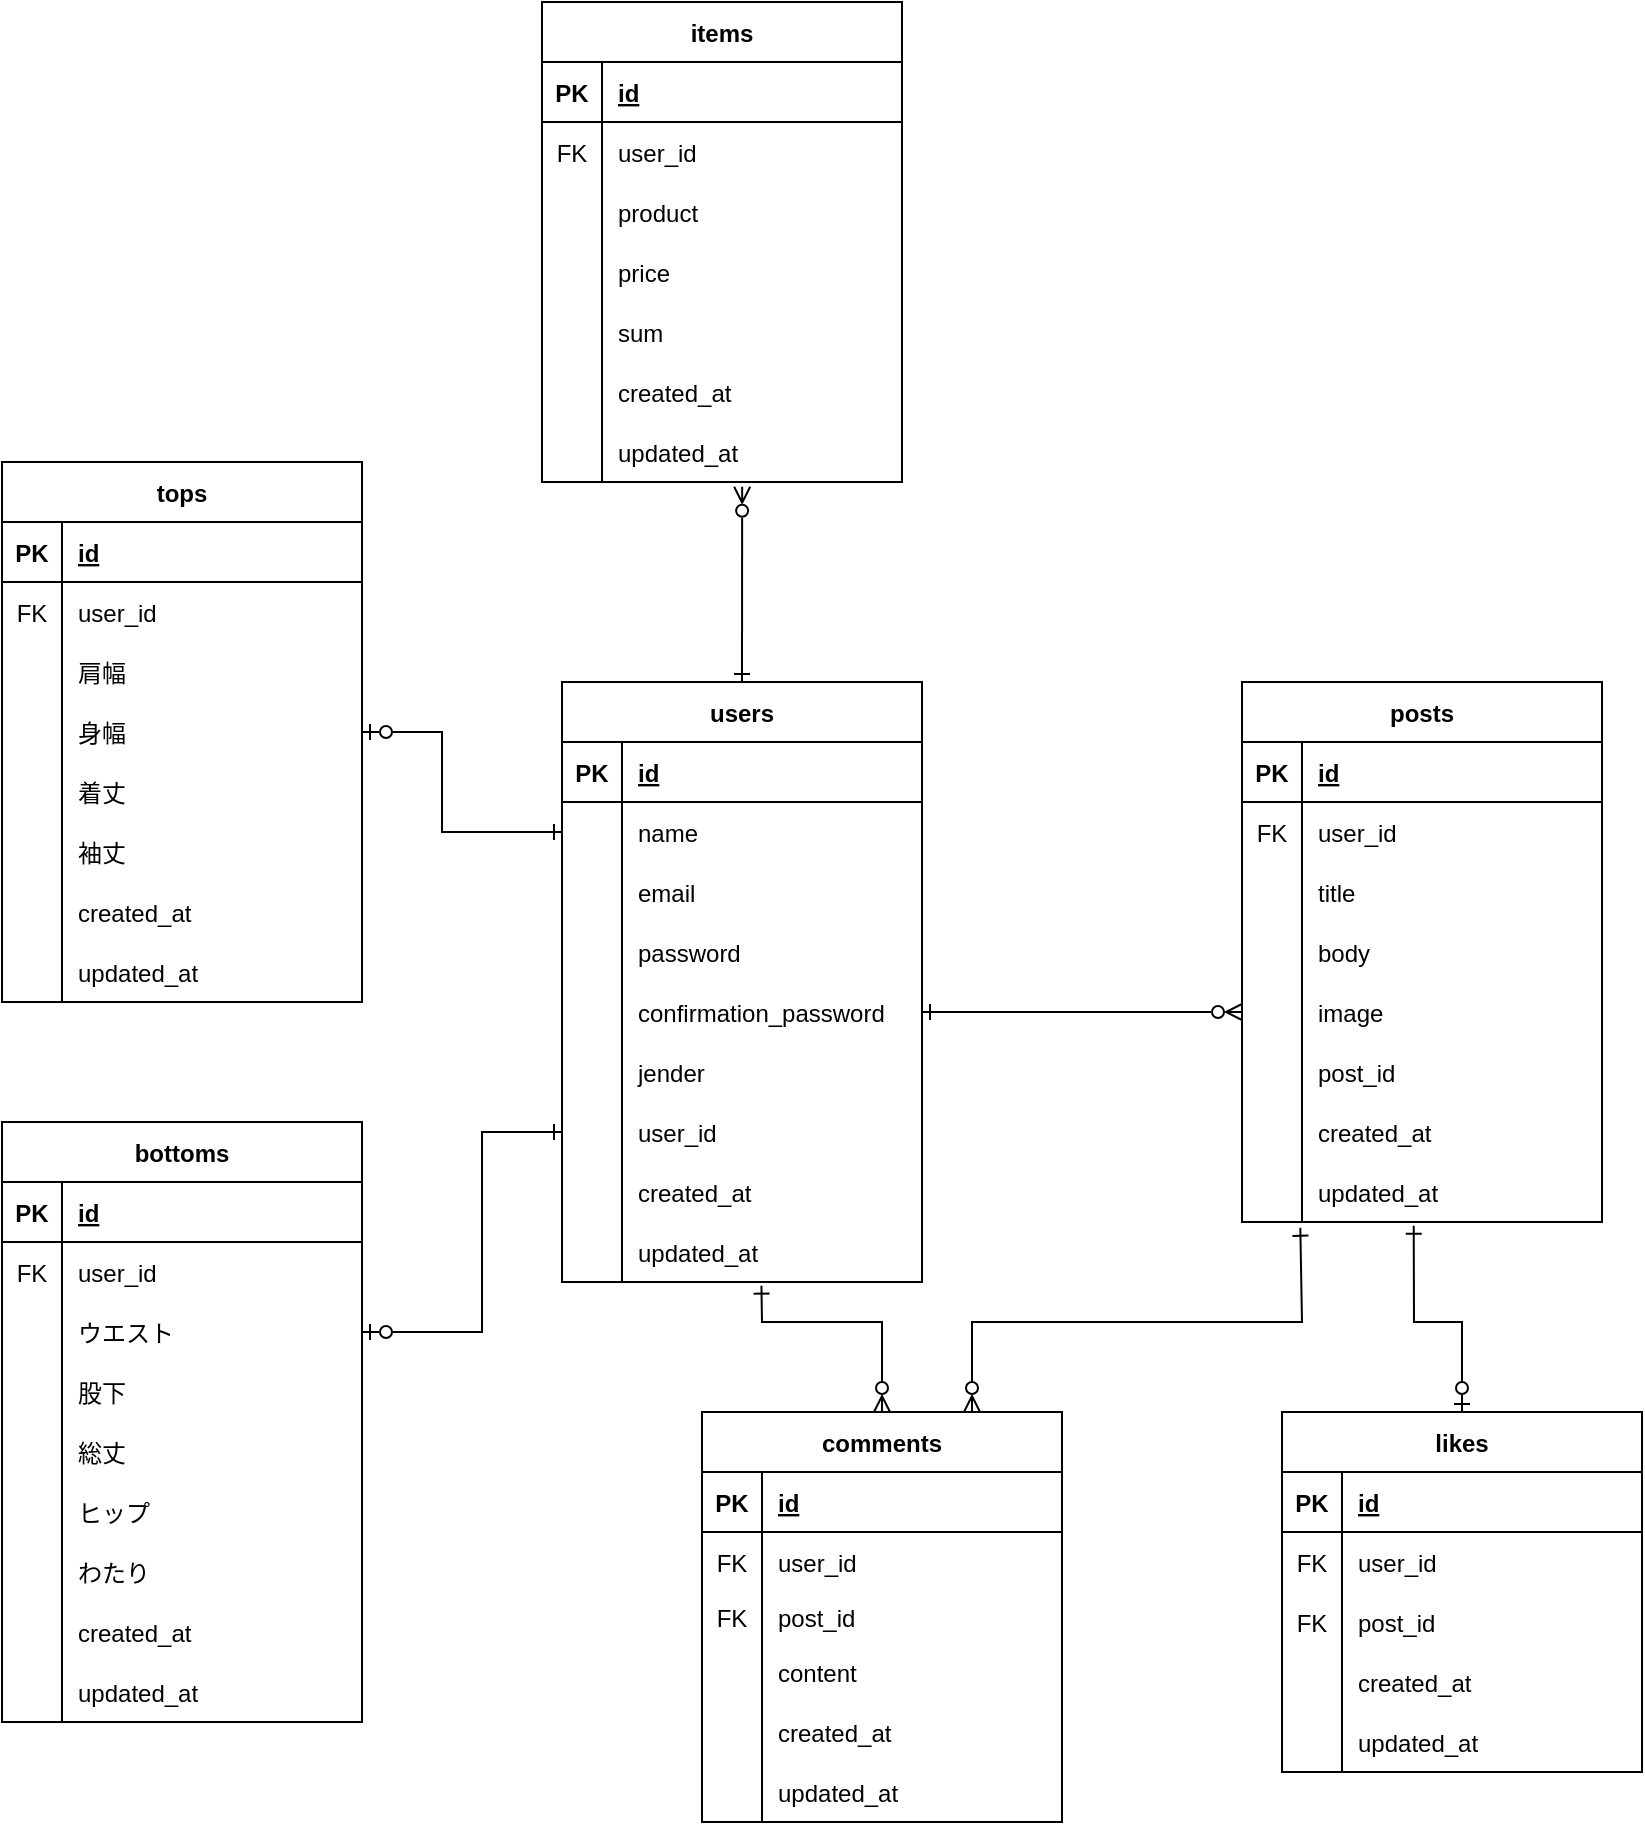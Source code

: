 <mxfile version="20.0.4" type="github"><diagram id="RKyHhlii6hMqUv7-BzwE" name="ページ1"><mxGraphModel dx="1823" dy="1815" grid="1" gridSize="10" guides="1" tooltips="1" connect="1" arrows="1" fold="1" page="1" pageScale="1" pageWidth="827" pageHeight="1169" math="0" shadow="0"><root><mxCell id="0"/><mxCell id="1" parent="0"/><mxCell id="ZJ8TjfzDThTJqLKdw4iv-1" value="users" style="shape=table;startSize=30;container=1;collapsible=1;childLayout=tableLayout;fixedRows=1;rowLines=0;fontStyle=1;align=center;resizeLast=1;rounded=0;shadow=0;glass=0;sketch=0;gradientColor=none;" vertex="1" parent="1"><mxGeometry x="-100" y="40" width="180" height="300" as="geometry"/></mxCell><mxCell id="ZJ8TjfzDThTJqLKdw4iv-2" value="" style="shape=tableRow;horizontal=0;startSize=0;swimlaneHead=0;swimlaneBody=0;fillColor=none;collapsible=0;dropTarget=0;points=[[0,0.5],[1,0.5]];portConstraint=eastwest;top=0;left=0;right=0;bottom=1;rounded=0;shadow=0;glass=0;sketch=0;" vertex="1" parent="ZJ8TjfzDThTJqLKdw4iv-1"><mxGeometry y="30" width="180" height="30" as="geometry"/></mxCell><mxCell id="ZJ8TjfzDThTJqLKdw4iv-3" value="PK" style="shape=partialRectangle;connectable=0;fillColor=none;top=0;left=0;bottom=0;right=0;fontStyle=1;overflow=hidden;rounded=0;shadow=0;glass=0;sketch=0;" vertex="1" parent="ZJ8TjfzDThTJqLKdw4iv-2"><mxGeometry width="30" height="30" as="geometry"><mxRectangle width="30" height="30" as="alternateBounds"/></mxGeometry></mxCell><mxCell id="ZJ8TjfzDThTJqLKdw4iv-4" value="id" style="shape=partialRectangle;connectable=0;fillColor=none;top=0;left=0;bottom=0;right=0;align=left;spacingLeft=6;fontStyle=5;overflow=hidden;rounded=0;shadow=0;glass=0;sketch=0;" vertex="1" parent="ZJ8TjfzDThTJqLKdw4iv-2"><mxGeometry x="30" width="150" height="30" as="geometry"><mxRectangle width="150" height="30" as="alternateBounds"/></mxGeometry></mxCell><mxCell id="ZJ8TjfzDThTJqLKdw4iv-126" value="" style="shape=tableRow;horizontal=0;startSize=0;swimlaneHead=0;swimlaneBody=0;fillColor=none;collapsible=0;dropTarget=0;points=[[0,0.5],[1,0.5]];portConstraint=eastwest;top=0;left=0;right=0;bottom=0;rounded=0;shadow=0;glass=0;sketch=0;" vertex="1" parent="ZJ8TjfzDThTJqLKdw4iv-1"><mxGeometry y="60" width="180" height="30" as="geometry"/></mxCell><mxCell id="ZJ8TjfzDThTJqLKdw4iv-127" value="" style="shape=partialRectangle;connectable=0;fillColor=none;top=0;left=0;bottom=0;right=0;editable=1;overflow=hidden;rounded=0;shadow=0;glass=0;sketch=0;" vertex="1" parent="ZJ8TjfzDThTJqLKdw4iv-126"><mxGeometry width="30" height="30" as="geometry"><mxRectangle width="30" height="30" as="alternateBounds"/></mxGeometry></mxCell><mxCell id="ZJ8TjfzDThTJqLKdw4iv-128" value="name" style="shape=partialRectangle;connectable=0;fillColor=none;top=0;left=0;bottom=0;right=0;align=left;spacingLeft=6;overflow=hidden;rounded=0;shadow=0;glass=0;sketch=0;" vertex="1" parent="ZJ8TjfzDThTJqLKdw4iv-126"><mxGeometry x="30" width="150" height="30" as="geometry"><mxRectangle width="150" height="30" as="alternateBounds"/></mxGeometry></mxCell><mxCell id="ZJ8TjfzDThTJqLKdw4iv-5" value="" style="shape=tableRow;horizontal=0;startSize=0;swimlaneHead=0;swimlaneBody=0;fillColor=none;collapsible=0;dropTarget=0;points=[[0,0.5],[1,0.5]];portConstraint=eastwest;top=0;left=0;right=0;bottom=0;rounded=0;shadow=0;glass=0;sketch=0;" vertex="1" parent="ZJ8TjfzDThTJqLKdw4iv-1"><mxGeometry y="90" width="180" height="30" as="geometry"/></mxCell><mxCell id="ZJ8TjfzDThTJqLKdw4iv-6" value="" style="shape=partialRectangle;connectable=0;fillColor=none;top=0;left=0;bottom=0;right=0;editable=1;overflow=hidden;rounded=0;shadow=0;glass=0;sketch=0;strokeColor=none;strokeWidth=1;" vertex="1" parent="ZJ8TjfzDThTJqLKdw4iv-5"><mxGeometry width="30" height="30" as="geometry"><mxRectangle width="30" height="30" as="alternateBounds"/></mxGeometry></mxCell><mxCell id="ZJ8TjfzDThTJqLKdw4iv-7" value="email" style="shape=partialRectangle;connectable=0;fillColor=none;top=0;left=0;bottom=0;right=0;align=left;spacingLeft=6;overflow=hidden;rounded=0;shadow=0;glass=0;sketch=0;" vertex="1" parent="ZJ8TjfzDThTJqLKdw4iv-5"><mxGeometry x="30" width="150" height="30" as="geometry"><mxRectangle width="150" height="30" as="alternateBounds"/></mxGeometry></mxCell><mxCell id="ZJ8TjfzDThTJqLKdw4iv-8" value="" style="shape=tableRow;horizontal=0;startSize=0;swimlaneHead=0;swimlaneBody=0;fillColor=none;collapsible=0;dropTarget=0;points=[[0,0.5],[1,0.5]];portConstraint=eastwest;top=0;left=0;right=0;bottom=0;rounded=0;shadow=0;glass=0;sketch=0;" vertex="1" parent="ZJ8TjfzDThTJqLKdw4iv-1"><mxGeometry y="120" width="180" height="30" as="geometry"/></mxCell><mxCell id="ZJ8TjfzDThTJqLKdw4iv-9" value="" style="shape=partialRectangle;connectable=0;fillColor=none;top=0;left=0;bottom=0;right=0;editable=1;overflow=hidden;rounded=0;shadow=0;glass=0;sketch=0;" vertex="1" parent="ZJ8TjfzDThTJqLKdw4iv-8"><mxGeometry width="30" height="30" as="geometry"><mxRectangle width="30" height="30" as="alternateBounds"/></mxGeometry></mxCell><mxCell id="ZJ8TjfzDThTJqLKdw4iv-10" value="password" style="shape=partialRectangle;connectable=0;fillColor=none;top=0;left=0;bottom=0;right=0;align=left;spacingLeft=6;overflow=hidden;rounded=0;shadow=0;glass=0;sketch=0;" vertex="1" parent="ZJ8TjfzDThTJqLKdw4iv-8"><mxGeometry x="30" width="150" height="30" as="geometry"><mxRectangle width="150" height="30" as="alternateBounds"/></mxGeometry></mxCell><mxCell id="ZJ8TjfzDThTJqLKdw4iv-11" value="" style="shape=tableRow;horizontal=0;startSize=0;swimlaneHead=0;swimlaneBody=0;fillColor=none;collapsible=0;dropTarget=0;points=[[0,0.5],[1,0.5]];portConstraint=eastwest;top=0;left=0;right=0;bottom=0;rounded=0;shadow=0;glass=0;sketch=0;" vertex="1" parent="ZJ8TjfzDThTJqLKdw4iv-1"><mxGeometry y="150" width="180" height="30" as="geometry"/></mxCell><mxCell id="ZJ8TjfzDThTJqLKdw4iv-12" value="" style="shape=partialRectangle;connectable=0;fillColor=none;top=0;left=0;bottom=0;right=0;editable=1;overflow=hidden;rounded=0;shadow=0;glass=0;sketch=0;" vertex="1" parent="ZJ8TjfzDThTJqLKdw4iv-11"><mxGeometry width="30" height="30" as="geometry"><mxRectangle width="30" height="30" as="alternateBounds"/></mxGeometry></mxCell><mxCell id="ZJ8TjfzDThTJqLKdw4iv-13" value="confirmation_password" style="shape=partialRectangle;connectable=0;fillColor=none;top=0;left=0;bottom=0;right=0;align=left;spacingLeft=6;overflow=hidden;rounded=0;shadow=0;glass=0;sketch=0;" vertex="1" parent="ZJ8TjfzDThTJqLKdw4iv-11"><mxGeometry x="30" width="150" height="30" as="geometry"><mxRectangle width="150" height="30" as="alternateBounds"/></mxGeometry></mxCell><mxCell id="ZJ8TjfzDThTJqLKdw4iv-230" value="" style="shape=tableRow;horizontal=0;startSize=0;swimlaneHead=0;swimlaneBody=0;fillColor=none;collapsible=0;dropTarget=0;points=[[0,0.5],[1,0.5]];portConstraint=eastwest;top=0;left=0;right=0;bottom=0;rounded=0;shadow=0;glass=0;sketch=0;strokeWidth=1;" vertex="1" parent="ZJ8TjfzDThTJqLKdw4iv-1"><mxGeometry y="180" width="180" height="30" as="geometry"/></mxCell><mxCell id="ZJ8TjfzDThTJqLKdw4iv-231" value="" style="shape=partialRectangle;connectable=0;fillColor=none;top=0;left=0;bottom=0;right=0;editable=1;overflow=hidden;rounded=0;shadow=0;glass=0;sketch=0;strokeWidth=1;" vertex="1" parent="ZJ8TjfzDThTJqLKdw4iv-230"><mxGeometry width="30" height="30" as="geometry"><mxRectangle width="30" height="30" as="alternateBounds"/></mxGeometry></mxCell><mxCell id="ZJ8TjfzDThTJqLKdw4iv-232" value="jender" style="shape=partialRectangle;connectable=0;fillColor=none;top=0;left=0;bottom=0;right=0;align=left;spacingLeft=6;overflow=hidden;rounded=0;shadow=0;glass=0;sketch=0;strokeWidth=1;" vertex="1" parent="ZJ8TjfzDThTJqLKdw4iv-230"><mxGeometry x="30" width="150" height="30" as="geometry"><mxRectangle width="150" height="30" as="alternateBounds"/></mxGeometry></mxCell><mxCell id="ZJ8TjfzDThTJqLKdw4iv-193" value="" style="shape=tableRow;horizontal=0;startSize=0;swimlaneHead=0;swimlaneBody=0;fillColor=none;collapsible=0;dropTarget=0;points=[[0,0.5],[1,0.5]];portConstraint=eastwest;top=0;left=0;right=0;bottom=0;rounded=0;shadow=0;glass=0;sketch=0;strokeWidth=1;" vertex="1" parent="ZJ8TjfzDThTJqLKdw4iv-1"><mxGeometry y="210" width="180" height="30" as="geometry"/></mxCell><mxCell id="ZJ8TjfzDThTJqLKdw4iv-194" value="" style="shape=partialRectangle;connectable=0;fillColor=none;top=0;left=0;bottom=0;right=0;editable=1;overflow=hidden;rounded=0;shadow=0;glass=0;sketch=0;strokeWidth=1;" vertex="1" parent="ZJ8TjfzDThTJqLKdw4iv-193"><mxGeometry width="30" height="30" as="geometry"><mxRectangle width="30" height="30" as="alternateBounds"/></mxGeometry></mxCell><mxCell id="ZJ8TjfzDThTJqLKdw4iv-195" value="user_id" style="shape=partialRectangle;connectable=0;fillColor=none;top=0;left=0;bottom=0;right=0;align=left;spacingLeft=6;overflow=hidden;rounded=0;shadow=0;glass=0;sketch=0;strokeWidth=1;" vertex="1" parent="ZJ8TjfzDThTJqLKdw4iv-193"><mxGeometry x="30" width="150" height="30" as="geometry"><mxRectangle width="150" height="30" as="alternateBounds"/></mxGeometry></mxCell><mxCell id="ZJ8TjfzDThTJqLKdw4iv-103" value="" style="shape=tableRow;horizontal=0;startSize=0;swimlaneHead=0;swimlaneBody=0;fillColor=none;collapsible=0;dropTarget=0;points=[[0,0.5],[1,0.5]];portConstraint=eastwest;top=0;left=0;right=0;bottom=0;rounded=0;shadow=0;glass=0;sketch=0;strokeWidth=1;" vertex="1" parent="ZJ8TjfzDThTJqLKdw4iv-1"><mxGeometry y="240" width="180" height="30" as="geometry"/></mxCell><mxCell id="ZJ8TjfzDThTJqLKdw4iv-104" value="" style="shape=partialRectangle;connectable=0;fillColor=none;top=0;left=0;bottom=0;right=0;editable=1;overflow=hidden;rounded=0;shadow=0;glass=0;sketch=0;strokeWidth=1;" vertex="1" parent="ZJ8TjfzDThTJqLKdw4iv-103"><mxGeometry width="30" height="30" as="geometry"><mxRectangle width="30" height="30" as="alternateBounds"/></mxGeometry></mxCell><mxCell id="ZJ8TjfzDThTJqLKdw4iv-105" value="created_at" style="shape=partialRectangle;connectable=0;fillColor=none;top=0;left=0;bottom=0;right=0;align=left;spacingLeft=6;overflow=hidden;rounded=0;shadow=0;glass=0;sketch=0;strokeWidth=1;" vertex="1" parent="ZJ8TjfzDThTJqLKdw4iv-103"><mxGeometry x="30" width="150" height="30" as="geometry"><mxRectangle width="150" height="30" as="alternateBounds"/></mxGeometry></mxCell><mxCell id="ZJ8TjfzDThTJqLKdw4iv-133" value="" style="shape=tableRow;horizontal=0;startSize=0;swimlaneHead=0;swimlaneBody=0;fillColor=none;collapsible=0;dropTarget=0;points=[[0,0.5],[1,0.5]];portConstraint=eastwest;top=0;left=0;right=0;bottom=0;rounded=0;shadow=0;glass=0;sketch=0;strokeWidth=1;" vertex="1" parent="ZJ8TjfzDThTJqLKdw4iv-1"><mxGeometry y="270" width="180" height="30" as="geometry"/></mxCell><mxCell id="ZJ8TjfzDThTJqLKdw4iv-134" value="" style="shape=partialRectangle;connectable=0;fillColor=none;top=0;left=0;bottom=0;right=0;editable=1;overflow=hidden;rounded=0;shadow=0;glass=0;sketch=0;strokeWidth=1;" vertex="1" parent="ZJ8TjfzDThTJqLKdw4iv-133"><mxGeometry width="30" height="30" as="geometry"><mxRectangle width="30" height="30" as="alternateBounds"/></mxGeometry></mxCell><mxCell id="ZJ8TjfzDThTJqLKdw4iv-135" value="updated_at" style="shape=partialRectangle;connectable=0;fillColor=none;top=0;left=0;bottom=0;right=0;align=left;spacingLeft=6;overflow=hidden;rounded=0;shadow=0;glass=0;sketch=0;strokeWidth=1;" vertex="1" parent="ZJ8TjfzDThTJqLKdw4iv-133"><mxGeometry x="30" width="150" height="30" as="geometry"><mxRectangle width="150" height="30" as="alternateBounds"/></mxGeometry></mxCell><mxCell id="ZJ8TjfzDThTJqLKdw4iv-20" value="tops" style="shape=table;startSize=30;container=1;collapsible=1;childLayout=tableLayout;fixedRows=1;rowLines=0;fontStyle=1;align=center;resizeLast=1;rounded=0;shadow=0;glass=0;sketch=0;gradientColor=none;" vertex="1" parent="1"><mxGeometry x="-380" y="-70" width="180" height="270" as="geometry"/></mxCell><mxCell id="ZJ8TjfzDThTJqLKdw4iv-21" value="" style="shape=tableRow;horizontal=0;startSize=0;swimlaneHead=0;swimlaneBody=0;fillColor=none;collapsible=0;dropTarget=0;points=[[0,0.5],[1,0.5]];portConstraint=eastwest;top=0;left=0;right=0;bottom=1;rounded=0;shadow=0;glass=0;sketch=0;" vertex="1" parent="ZJ8TjfzDThTJqLKdw4iv-20"><mxGeometry y="30" width="180" height="30" as="geometry"/></mxCell><mxCell id="ZJ8TjfzDThTJqLKdw4iv-22" value="PK" style="shape=partialRectangle;connectable=0;fillColor=none;top=0;left=0;bottom=0;right=0;fontStyle=1;overflow=hidden;rounded=0;shadow=0;glass=0;sketch=0;" vertex="1" parent="ZJ8TjfzDThTJqLKdw4iv-21"><mxGeometry width="30" height="30" as="geometry"><mxRectangle width="30" height="30" as="alternateBounds"/></mxGeometry></mxCell><mxCell id="ZJ8TjfzDThTJqLKdw4iv-23" value="id" style="shape=partialRectangle;connectable=0;fillColor=none;top=0;left=0;bottom=0;right=0;align=left;spacingLeft=6;fontStyle=5;overflow=hidden;rounded=0;shadow=0;glass=0;sketch=0;" vertex="1" parent="ZJ8TjfzDThTJqLKdw4iv-21"><mxGeometry x="30" width="150" height="30" as="geometry"><mxRectangle width="150" height="30" as="alternateBounds"/></mxGeometry></mxCell><mxCell id="ZJ8TjfzDThTJqLKdw4iv-212" value="" style="shape=tableRow;horizontal=0;startSize=0;swimlaneHead=0;swimlaneBody=0;fillColor=none;collapsible=0;dropTarget=0;points=[[0,0.5],[1,0.5]];portConstraint=eastwest;top=0;left=0;right=0;bottom=0;rounded=0;shadow=0;glass=0;sketch=0;strokeWidth=1;" vertex="1" parent="ZJ8TjfzDThTJqLKdw4iv-20"><mxGeometry y="60" width="180" height="30" as="geometry"/></mxCell><mxCell id="ZJ8TjfzDThTJqLKdw4iv-213" value="FK" style="shape=partialRectangle;connectable=0;fillColor=none;top=0;left=0;bottom=0;right=0;editable=1;overflow=hidden;rounded=0;shadow=0;glass=0;sketch=0;strokeWidth=1;" vertex="1" parent="ZJ8TjfzDThTJqLKdw4iv-212"><mxGeometry width="30" height="30" as="geometry"><mxRectangle width="30" height="30" as="alternateBounds"/></mxGeometry></mxCell><mxCell id="ZJ8TjfzDThTJqLKdw4iv-214" value="user_id" style="shape=partialRectangle;connectable=0;fillColor=none;top=0;left=0;bottom=0;right=0;align=left;spacingLeft=6;overflow=hidden;rounded=0;shadow=0;glass=0;sketch=0;strokeWidth=1;" vertex="1" parent="ZJ8TjfzDThTJqLKdw4iv-212"><mxGeometry x="30" width="150" height="30" as="geometry"><mxRectangle width="150" height="30" as="alternateBounds"/></mxGeometry></mxCell><mxCell id="ZJ8TjfzDThTJqLKdw4iv-24" value="" style="shape=tableRow;horizontal=0;startSize=0;swimlaneHead=0;swimlaneBody=0;fillColor=none;collapsible=0;dropTarget=0;points=[[0,0.5],[1,0.5]];portConstraint=eastwest;top=0;left=0;right=0;bottom=0;rounded=0;shadow=0;glass=0;sketch=0;" vertex="1" parent="ZJ8TjfzDThTJqLKdw4iv-20"><mxGeometry y="90" width="180" height="30" as="geometry"/></mxCell><mxCell id="ZJ8TjfzDThTJqLKdw4iv-25" value="" style="shape=partialRectangle;connectable=0;fillColor=none;top=0;left=0;bottom=0;right=0;editable=1;overflow=hidden;rounded=0;shadow=0;glass=0;sketch=0;strokeColor=none;strokeWidth=1;" vertex="1" parent="ZJ8TjfzDThTJqLKdw4iv-24"><mxGeometry width="30" height="30" as="geometry"><mxRectangle width="30" height="30" as="alternateBounds"/></mxGeometry></mxCell><mxCell id="ZJ8TjfzDThTJqLKdw4iv-26" value="肩幅" style="shape=partialRectangle;connectable=0;fillColor=none;top=0;left=0;bottom=0;right=0;align=left;spacingLeft=6;overflow=hidden;rounded=0;shadow=0;glass=0;sketch=0;" vertex="1" parent="ZJ8TjfzDThTJqLKdw4iv-24"><mxGeometry x="30" width="150" height="30" as="geometry"><mxRectangle width="150" height="30" as="alternateBounds"/></mxGeometry></mxCell><mxCell id="ZJ8TjfzDThTJqLKdw4iv-27" value="" style="shape=tableRow;horizontal=0;startSize=0;swimlaneHead=0;swimlaneBody=0;fillColor=none;collapsible=0;dropTarget=0;points=[[0,0.5],[1,0.5]];portConstraint=eastwest;top=0;left=0;right=0;bottom=0;rounded=0;shadow=0;glass=0;sketch=0;" vertex="1" parent="ZJ8TjfzDThTJqLKdw4iv-20"><mxGeometry y="120" width="180" height="30" as="geometry"/></mxCell><mxCell id="ZJ8TjfzDThTJqLKdw4iv-28" value="" style="shape=partialRectangle;connectable=0;fillColor=none;top=0;left=0;bottom=0;right=0;editable=1;overflow=hidden;rounded=0;shadow=0;glass=0;sketch=0;" vertex="1" parent="ZJ8TjfzDThTJqLKdw4iv-27"><mxGeometry width="30" height="30" as="geometry"><mxRectangle width="30" height="30" as="alternateBounds"/></mxGeometry></mxCell><mxCell id="ZJ8TjfzDThTJqLKdw4iv-29" value="身幅" style="shape=partialRectangle;connectable=0;fillColor=none;top=0;left=0;bottom=0;right=0;align=left;spacingLeft=6;overflow=hidden;rounded=0;shadow=0;glass=0;sketch=0;" vertex="1" parent="ZJ8TjfzDThTJqLKdw4iv-27"><mxGeometry x="30" width="150" height="30" as="geometry"><mxRectangle width="150" height="30" as="alternateBounds"/></mxGeometry></mxCell><mxCell id="ZJ8TjfzDThTJqLKdw4iv-30" value="" style="shape=tableRow;horizontal=0;startSize=0;swimlaneHead=0;swimlaneBody=0;fillColor=none;collapsible=0;dropTarget=0;points=[[0,0.5],[1,0.5]];portConstraint=eastwest;top=0;left=0;right=0;bottom=0;rounded=0;shadow=0;glass=0;sketch=0;" vertex="1" parent="ZJ8TjfzDThTJqLKdw4iv-20"><mxGeometry y="150" width="180" height="30" as="geometry"/></mxCell><mxCell id="ZJ8TjfzDThTJqLKdw4iv-31" value="" style="shape=partialRectangle;connectable=0;fillColor=none;top=0;left=0;bottom=0;right=0;editable=1;overflow=hidden;rounded=0;shadow=0;glass=0;sketch=0;" vertex="1" parent="ZJ8TjfzDThTJqLKdw4iv-30"><mxGeometry width="30" height="30" as="geometry"><mxRectangle width="30" height="30" as="alternateBounds"/></mxGeometry></mxCell><mxCell id="ZJ8TjfzDThTJqLKdw4iv-32" value="着丈" style="shape=partialRectangle;connectable=0;fillColor=none;top=0;left=0;bottom=0;right=0;align=left;spacingLeft=6;overflow=hidden;rounded=0;shadow=0;glass=0;sketch=0;" vertex="1" parent="ZJ8TjfzDThTJqLKdw4iv-30"><mxGeometry x="30" width="150" height="30" as="geometry"><mxRectangle width="150" height="30" as="alternateBounds"/></mxGeometry></mxCell><mxCell id="ZJ8TjfzDThTJqLKdw4iv-34" value="" style="shape=tableRow;horizontal=0;startSize=0;swimlaneHead=0;swimlaneBody=0;fillColor=none;collapsible=0;dropTarget=0;points=[[0,0.5],[1,0.5]];portConstraint=eastwest;top=0;left=0;right=0;bottom=0;rounded=0;shadow=0;glass=0;sketch=0;strokeWidth=1;" vertex="1" parent="ZJ8TjfzDThTJqLKdw4iv-20"><mxGeometry y="180" width="180" height="30" as="geometry"/></mxCell><mxCell id="ZJ8TjfzDThTJqLKdw4iv-35" value="" style="shape=partialRectangle;connectable=0;fillColor=none;top=0;left=0;bottom=0;right=0;editable=1;overflow=hidden;rounded=0;shadow=0;glass=0;sketch=0;strokeWidth=1;" vertex="1" parent="ZJ8TjfzDThTJqLKdw4iv-34"><mxGeometry width="30" height="30" as="geometry"><mxRectangle width="30" height="30" as="alternateBounds"/></mxGeometry></mxCell><mxCell id="ZJ8TjfzDThTJqLKdw4iv-36" value="袖丈" style="shape=partialRectangle;connectable=0;fillColor=none;top=0;left=0;bottom=0;right=0;align=left;spacingLeft=6;overflow=hidden;rounded=0;shadow=0;glass=0;sketch=0;strokeWidth=1;" vertex="1" parent="ZJ8TjfzDThTJqLKdw4iv-34"><mxGeometry x="30" width="150" height="30" as="geometry"><mxRectangle width="150" height="30" as="alternateBounds"/></mxGeometry></mxCell><mxCell id="ZJ8TjfzDThTJqLKdw4iv-161" value="" style="shape=tableRow;horizontal=0;startSize=0;swimlaneHead=0;swimlaneBody=0;fillColor=none;collapsible=0;dropTarget=0;points=[[0,0.5],[1,0.5]];portConstraint=eastwest;top=0;left=0;right=0;bottom=0;rounded=0;shadow=0;glass=0;sketch=0;strokeWidth=1;" vertex="1" parent="ZJ8TjfzDThTJqLKdw4iv-20"><mxGeometry y="210" width="180" height="30" as="geometry"/></mxCell><mxCell id="ZJ8TjfzDThTJqLKdw4iv-162" value="" style="shape=partialRectangle;connectable=0;fillColor=none;top=0;left=0;bottom=0;right=0;editable=1;overflow=hidden;rounded=0;shadow=0;glass=0;sketch=0;strokeWidth=1;" vertex="1" parent="ZJ8TjfzDThTJqLKdw4iv-161"><mxGeometry width="30" height="30" as="geometry"><mxRectangle width="30" height="30" as="alternateBounds"/></mxGeometry></mxCell><mxCell id="ZJ8TjfzDThTJqLKdw4iv-163" value="created_at" style="shape=partialRectangle;connectable=0;fillColor=none;top=0;left=0;bottom=0;right=0;align=left;spacingLeft=6;overflow=hidden;rounded=0;shadow=0;glass=0;sketch=0;strokeWidth=1;" vertex="1" parent="ZJ8TjfzDThTJqLKdw4iv-161"><mxGeometry x="30" width="150" height="30" as="geometry"><mxRectangle width="150" height="30" as="alternateBounds"/></mxGeometry></mxCell><mxCell id="ZJ8TjfzDThTJqLKdw4iv-157" value="" style="shape=tableRow;horizontal=0;startSize=0;swimlaneHead=0;swimlaneBody=0;fillColor=none;collapsible=0;dropTarget=0;points=[[0,0.5],[1,0.5]];portConstraint=eastwest;top=0;left=0;right=0;bottom=0;rounded=0;shadow=0;glass=0;sketch=0;strokeWidth=1;" vertex="1" parent="ZJ8TjfzDThTJqLKdw4iv-20"><mxGeometry y="240" width="180" height="30" as="geometry"/></mxCell><mxCell id="ZJ8TjfzDThTJqLKdw4iv-158" value="" style="shape=partialRectangle;connectable=0;fillColor=none;top=0;left=0;bottom=0;right=0;editable=1;overflow=hidden;rounded=0;shadow=0;glass=0;sketch=0;strokeWidth=1;" vertex="1" parent="ZJ8TjfzDThTJqLKdw4iv-157"><mxGeometry width="30" height="30" as="geometry"><mxRectangle width="30" height="30" as="alternateBounds"/></mxGeometry></mxCell><mxCell id="ZJ8TjfzDThTJqLKdw4iv-159" value="updated_at" style="shape=partialRectangle;connectable=0;fillColor=none;top=0;left=0;bottom=0;right=0;align=left;spacingLeft=6;overflow=hidden;rounded=0;shadow=0;glass=0;sketch=0;strokeWidth=1;" vertex="1" parent="ZJ8TjfzDThTJqLKdw4iv-157"><mxGeometry x="30" width="150" height="30" as="geometry"><mxRectangle width="150" height="30" as="alternateBounds"/></mxGeometry></mxCell><mxCell id="ZJ8TjfzDThTJqLKdw4iv-37" value="bottoms" style="shape=table;startSize=30;container=1;collapsible=1;childLayout=tableLayout;fixedRows=1;rowLines=0;fontStyle=1;align=center;resizeLast=1;rounded=0;shadow=0;glass=0;sketch=0;gradientColor=none;" vertex="1" parent="1"><mxGeometry x="-380" y="260" width="180" height="300" as="geometry"/></mxCell><mxCell id="ZJ8TjfzDThTJqLKdw4iv-38" value="" style="shape=tableRow;horizontal=0;startSize=0;swimlaneHead=0;swimlaneBody=0;fillColor=none;collapsible=0;dropTarget=0;points=[[0,0.5],[1,0.5]];portConstraint=eastwest;top=0;left=0;right=0;bottom=1;rounded=0;shadow=0;glass=0;sketch=0;" vertex="1" parent="ZJ8TjfzDThTJqLKdw4iv-37"><mxGeometry y="30" width="180" height="30" as="geometry"/></mxCell><mxCell id="ZJ8TjfzDThTJqLKdw4iv-39" value="PK" style="shape=partialRectangle;connectable=0;fillColor=none;top=0;left=0;bottom=0;right=0;fontStyle=1;overflow=hidden;rounded=0;shadow=0;glass=0;sketch=0;" vertex="1" parent="ZJ8TjfzDThTJqLKdw4iv-38"><mxGeometry width="30" height="30" as="geometry"><mxRectangle width="30" height="30" as="alternateBounds"/></mxGeometry></mxCell><mxCell id="ZJ8TjfzDThTJqLKdw4iv-40" value="id" style="shape=partialRectangle;connectable=0;fillColor=none;top=0;left=0;bottom=0;right=0;align=left;spacingLeft=6;fontStyle=5;overflow=hidden;rounded=0;shadow=0;glass=0;sketch=0;" vertex="1" parent="ZJ8TjfzDThTJqLKdw4iv-38"><mxGeometry x="30" width="150" height="30" as="geometry"><mxRectangle width="150" height="30" as="alternateBounds"/></mxGeometry></mxCell><mxCell id="ZJ8TjfzDThTJqLKdw4iv-209" value="" style="shape=tableRow;horizontal=0;startSize=0;swimlaneHead=0;swimlaneBody=0;fillColor=none;collapsible=0;dropTarget=0;points=[[0,0.5],[1,0.5]];portConstraint=eastwest;top=0;left=0;right=0;bottom=0;rounded=0;shadow=0;glass=0;sketch=0;strokeWidth=1;" vertex="1" parent="ZJ8TjfzDThTJqLKdw4iv-37"><mxGeometry y="60" width="180" height="30" as="geometry"/></mxCell><mxCell id="ZJ8TjfzDThTJqLKdw4iv-210" value="FK" style="shape=partialRectangle;connectable=0;fillColor=none;top=0;left=0;bottom=0;right=0;editable=1;overflow=hidden;rounded=0;shadow=0;glass=0;sketch=0;strokeWidth=1;" vertex="1" parent="ZJ8TjfzDThTJqLKdw4iv-209"><mxGeometry width="30" height="30" as="geometry"><mxRectangle width="30" height="30" as="alternateBounds"/></mxGeometry></mxCell><mxCell id="ZJ8TjfzDThTJqLKdw4iv-211" value="user_id" style="shape=partialRectangle;connectable=0;fillColor=none;top=0;left=0;bottom=0;right=0;align=left;spacingLeft=6;overflow=hidden;rounded=0;shadow=0;glass=0;sketch=0;strokeWidth=1;" vertex="1" parent="ZJ8TjfzDThTJqLKdw4iv-209"><mxGeometry x="30" width="150" height="30" as="geometry"><mxRectangle width="150" height="30" as="alternateBounds"/></mxGeometry></mxCell><mxCell id="ZJ8TjfzDThTJqLKdw4iv-41" value="" style="shape=tableRow;horizontal=0;startSize=0;swimlaneHead=0;swimlaneBody=0;fillColor=none;collapsible=0;dropTarget=0;points=[[0,0.5],[1,0.5]];portConstraint=eastwest;top=0;left=0;right=0;bottom=0;rounded=0;shadow=0;glass=0;sketch=0;" vertex="1" parent="ZJ8TjfzDThTJqLKdw4iv-37"><mxGeometry y="90" width="180" height="30" as="geometry"/></mxCell><mxCell id="ZJ8TjfzDThTJqLKdw4iv-42" value="" style="shape=partialRectangle;connectable=0;fillColor=none;top=0;left=0;bottom=0;right=0;editable=1;overflow=hidden;rounded=0;shadow=0;glass=0;sketch=0;strokeColor=none;strokeWidth=1;" vertex="1" parent="ZJ8TjfzDThTJqLKdw4iv-41"><mxGeometry width="30" height="30" as="geometry"><mxRectangle width="30" height="30" as="alternateBounds"/></mxGeometry></mxCell><mxCell id="ZJ8TjfzDThTJqLKdw4iv-43" value="ウエスト" style="shape=partialRectangle;connectable=0;fillColor=none;top=0;left=0;bottom=0;right=0;align=left;spacingLeft=6;overflow=hidden;rounded=0;shadow=0;glass=0;sketch=0;" vertex="1" parent="ZJ8TjfzDThTJqLKdw4iv-41"><mxGeometry x="30" width="150" height="30" as="geometry"><mxRectangle width="150" height="30" as="alternateBounds"/></mxGeometry></mxCell><mxCell id="ZJ8TjfzDThTJqLKdw4iv-44" value="" style="shape=tableRow;horizontal=0;startSize=0;swimlaneHead=0;swimlaneBody=0;fillColor=none;collapsible=0;dropTarget=0;points=[[0,0.5],[1,0.5]];portConstraint=eastwest;top=0;left=0;right=0;bottom=0;rounded=0;shadow=0;glass=0;sketch=0;" vertex="1" parent="ZJ8TjfzDThTJqLKdw4iv-37"><mxGeometry y="120" width="180" height="30" as="geometry"/></mxCell><mxCell id="ZJ8TjfzDThTJqLKdw4iv-45" value="" style="shape=partialRectangle;connectable=0;fillColor=none;top=0;left=0;bottom=0;right=0;editable=1;overflow=hidden;rounded=0;shadow=0;glass=0;sketch=0;" vertex="1" parent="ZJ8TjfzDThTJqLKdw4iv-44"><mxGeometry width="30" height="30" as="geometry"><mxRectangle width="30" height="30" as="alternateBounds"/></mxGeometry></mxCell><mxCell id="ZJ8TjfzDThTJqLKdw4iv-46" value="股下" style="shape=partialRectangle;connectable=0;fillColor=none;top=0;left=0;bottom=0;right=0;align=left;spacingLeft=6;overflow=hidden;rounded=0;shadow=0;glass=0;sketch=0;" vertex="1" parent="ZJ8TjfzDThTJqLKdw4iv-44"><mxGeometry x="30" width="150" height="30" as="geometry"><mxRectangle width="150" height="30" as="alternateBounds"/></mxGeometry></mxCell><mxCell id="ZJ8TjfzDThTJqLKdw4iv-47" value="" style="shape=tableRow;horizontal=0;startSize=0;swimlaneHead=0;swimlaneBody=0;fillColor=none;collapsible=0;dropTarget=0;points=[[0,0.5],[1,0.5]];portConstraint=eastwest;top=0;left=0;right=0;bottom=0;rounded=0;shadow=0;glass=0;sketch=0;" vertex="1" parent="ZJ8TjfzDThTJqLKdw4iv-37"><mxGeometry y="150" width="180" height="30" as="geometry"/></mxCell><mxCell id="ZJ8TjfzDThTJqLKdw4iv-48" value="" style="shape=partialRectangle;connectable=0;fillColor=none;top=0;left=0;bottom=0;right=0;editable=1;overflow=hidden;rounded=0;shadow=0;glass=0;sketch=0;" vertex="1" parent="ZJ8TjfzDThTJqLKdw4iv-47"><mxGeometry width="30" height="30" as="geometry"><mxRectangle width="30" height="30" as="alternateBounds"/></mxGeometry></mxCell><mxCell id="ZJ8TjfzDThTJqLKdw4iv-49" value="総丈" style="shape=partialRectangle;connectable=0;fillColor=none;top=0;left=0;bottom=0;right=0;align=left;spacingLeft=6;overflow=hidden;rounded=0;shadow=0;glass=0;sketch=0;" vertex="1" parent="ZJ8TjfzDThTJqLKdw4iv-47"><mxGeometry x="30" width="150" height="30" as="geometry"><mxRectangle width="150" height="30" as="alternateBounds"/></mxGeometry></mxCell><mxCell id="ZJ8TjfzDThTJqLKdw4iv-51" value="" style="shape=tableRow;horizontal=0;startSize=0;swimlaneHead=0;swimlaneBody=0;fillColor=none;collapsible=0;dropTarget=0;points=[[0,0.5],[1,0.5]];portConstraint=eastwest;top=0;left=0;right=0;bottom=0;rounded=0;shadow=0;glass=0;sketch=0;strokeWidth=1;" vertex="1" parent="ZJ8TjfzDThTJqLKdw4iv-37"><mxGeometry y="180" width="180" height="30" as="geometry"/></mxCell><mxCell id="ZJ8TjfzDThTJqLKdw4iv-52" value="" style="shape=partialRectangle;connectable=0;fillColor=none;top=0;left=0;bottom=0;right=0;editable=1;overflow=hidden;rounded=0;shadow=0;glass=0;sketch=0;strokeWidth=1;" vertex="1" parent="ZJ8TjfzDThTJqLKdw4iv-51"><mxGeometry width="30" height="30" as="geometry"><mxRectangle width="30" height="30" as="alternateBounds"/></mxGeometry></mxCell><mxCell id="ZJ8TjfzDThTJqLKdw4iv-53" value="ヒップ" style="shape=partialRectangle;connectable=0;fillColor=none;top=0;left=0;bottom=0;right=0;align=left;spacingLeft=6;overflow=hidden;rounded=0;shadow=0;glass=0;sketch=0;strokeWidth=1;" vertex="1" parent="ZJ8TjfzDThTJqLKdw4iv-51"><mxGeometry x="30" width="150" height="30" as="geometry"><mxRectangle width="150" height="30" as="alternateBounds"/></mxGeometry></mxCell><mxCell id="ZJ8TjfzDThTJqLKdw4iv-56" value="" style="shape=tableRow;horizontal=0;startSize=0;swimlaneHead=0;swimlaneBody=0;fillColor=none;collapsible=0;dropTarget=0;points=[[0,0.5],[1,0.5]];portConstraint=eastwest;top=0;left=0;right=0;bottom=0;rounded=0;shadow=0;glass=0;sketch=0;strokeWidth=1;" vertex="1" parent="ZJ8TjfzDThTJqLKdw4iv-37"><mxGeometry y="210" width="180" height="30" as="geometry"/></mxCell><mxCell id="ZJ8TjfzDThTJqLKdw4iv-57" value="" style="shape=partialRectangle;connectable=0;fillColor=none;top=0;left=0;bottom=0;right=0;editable=1;overflow=hidden;rounded=0;shadow=0;glass=0;sketch=0;strokeWidth=1;" vertex="1" parent="ZJ8TjfzDThTJqLKdw4iv-56"><mxGeometry width="30" height="30" as="geometry"><mxRectangle width="30" height="30" as="alternateBounds"/></mxGeometry></mxCell><mxCell id="ZJ8TjfzDThTJqLKdw4iv-58" value="わたり" style="shape=partialRectangle;connectable=0;fillColor=none;top=0;left=0;bottom=0;right=0;align=left;spacingLeft=6;overflow=hidden;rounded=0;shadow=0;glass=0;sketch=0;strokeWidth=1;" vertex="1" parent="ZJ8TjfzDThTJqLKdw4iv-56"><mxGeometry x="30" width="150" height="30" as="geometry"><mxRectangle width="150" height="30" as="alternateBounds"/></mxGeometry></mxCell><mxCell id="ZJ8TjfzDThTJqLKdw4iv-165" value="" style="shape=tableRow;horizontal=0;startSize=0;swimlaneHead=0;swimlaneBody=0;fillColor=none;collapsible=0;dropTarget=0;points=[[0,0.5],[1,0.5]];portConstraint=eastwest;top=0;left=0;right=0;bottom=0;rounded=0;shadow=0;glass=0;sketch=0;strokeWidth=1;" vertex="1" parent="ZJ8TjfzDThTJqLKdw4iv-37"><mxGeometry y="240" width="180" height="30" as="geometry"/></mxCell><mxCell id="ZJ8TjfzDThTJqLKdw4iv-166" value="" style="shape=partialRectangle;connectable=0;fillColor=none;top=0;left=0;bottom=0;right=0;editable=1;overflow=hidden;rounded=0;shadow=0;glass=0;sketch=0;strokeWidth=1;" vertex="1" parent="ZJ8TjfzDThTJqLKdw4iv-165"><mxGeometry width="30" height="30" as="geometry"><mxRectangle width="30" height="30" as="alternateBounds"/></mxGeometry></mxCell><mxCell id="ZJ8TjfzDThTJqLKdw4iv-167" value="created_at" style="shape=partialRectangle;connectable=0;fillColor=none;top=0;left=0;bottom=0;right=0;align=left;spacingLeft=6;overflow=hidden;rounded=0;shadow=0;glass=0;sketch=0;strokeWidth=1;" vertex="1" parent="ZJ8TjfzDThTJqLKdw4iv-165"><mxGeometry x="30" width="150" height="30" as="geometry"><mxRectangle width="150" height="30" as="alternateBounds"/></mxGeometry></mxCell><mxCell id="ZJ8TjfzDThTJqLKdw4iv-153" value="" style="shape=tableRow;horizontal=0;startSize=0;swimlaneHead=0;swimlaneBody=0;fillColor=none;collapsible=0;dropTarget=0;points=[[0,0.5],[1,0.5]];portConstraint=eastwest;top=0;left=0;right=0;bottom=0;rounded=0;shadow=0;glass=0;sketch=0;strokeWidth=1;" vertex="1" parent="ZJ8TjfzDThTJqLKdw4iv-37"><mxGeometry y="270" width="180" height="30" as="geometry"/></mxCell><mxCell id="ZJ8TjfzDThTJqLKdw4iv-154" value="" style="shape=partialRectangle;connectable=0;fillColor=none;top=0;left=0;bottom=0;right=0;editable=1;overflow=hidden;rounded=0;shadow=0;glass=0;sketch=0;strokeWidth=1;" vertex="1" parent="ZJ8TjfzDThTJqLKdw4iv-153"><mxGeometry width="30" height="30" as="geometry"><mxRectangle width="30" height="30" as="alternateBounds"/></mxGeometry></mxCell><mxCell id="ZJ8TjfzDThTJqLKdw4iv-155" value="updated_at" style="shape=partialRectangle;connectable=0;fillColor=none;top=0;left=0;bottom=0;right=0;align=left;spacingLeft=6;overflow=hidden;rounded=0;shadow=0;glass=0;sketch=0;strokeWidth=1;" vertex="1" parent="ZJ8TjfzDThTJqLKdw4iv-153"><mxGeometry x="30" width="150" height="30" as="geometry"><mxRectangle width="150" height="30" as="alternateBounds"/></mxGeometry></mxCell><mxCell id="ZJ8TjfzDThTJqLKdw4iv-63" value="posts" style="shape=table;startSize=30;container=1;collapsible=1;childLayout=tableLayout;fixedRows=1;rowLines=0;fontStyle=1;align=center;resizeLast=1;rounded=0;shadow=0;glass=0;sketch=0;gradientColor=none;" vertex="1" parent="1"><mxGeometry x="240" y="40" width="180" height="270" as="geometry"/></mxCell><mxCell id="ZJ8TjfzDThTJqLKdw4iv-64" value="" style="shape=tableRow;horizontal=0;startSize=0;swimlaneHead=0;swimlaneBody=0;fillColor=none;collapsible=0;dropTarget=0;points=[[0,0.5],[1,0.5]];portConstraint=eastwest;top=0;left=0;right=0;bottom=1;rounded=0;shadow=0;glass=0;sketch=0;" vertex="1" parent="ZJ8TjfzDThTJqLKdw4iv-63"><mxGeometry y="30" width="180" height="30" as="geometry"/></mxCell><mxCell id="ZJ8TjfzDThTJqLKdw4iv-65" value="PK" style="shape=partialRectangle;connectable=0;fillColor=none;top=0;left=0;bottom=0;right=0;fontStyle=1;overflow=hidden;rounded=0;shadow=0;glass=0;sketch=0;" vertex="1" parent="ZJ8TjfzDThTJqLKdw4iv-64"><mxGeometry width="30" height="30" as="geometry"><mxRectangle width="30" height="30" as="alternateBounds"/></mxGeometry></mxCell><mxCell id="ZJ8TjfzDThTJqLKdw4iv-66" value="id" style="shape=partialRectangle;connectable=0;fillColor=none;top=0;left=0;bottom=0;right=0;align=left;spacingLeft=6;fontStyle=5;overflow=hidden;rounded=0;shadow=0;glass=0;sketch=0;" vertex="1" parent="ZJ8TjfzDThTJqLKdw4iv-64"><mxGeometry x="30" width="150" height="30" as="geometry"><mxRectangle width="150" height="30" as="alternateBounds"/></mxGeometry></mxCell><mxCell id="ZJ8TjfzDThTJqLKdw4iv-220" value="" style="shape=tableRow;horizontal=0;startSize=0;swimlaneHead=0;swimlaneBody=0;fillColor=none;collapsible=0;dropTarget=0;points=[[0,0.5],[1,0.5]];portConstraint=eastwest;top=0;left=0;right=0;bottom=0;rounded=0;shadow=0;glass=0;sketch=0;strokeWidth=1;" vertex="1" parent="ZJ8TjfzDThTJqLKdw4iv-63"><mxGeometry y="60" width="180" height="30" as="geometry"/></mxCell><mxCell id="ZJ8TjfzDThTJqLKdw4iv-221" value="FK" style="shape=partialRectangle;connectable=0;fillColor=none;top=0;left=0;bottom=0;right=0;editable=1;overflow=hidden;rounded=0;shadow=0;glass=0;sketch=0;strokeWidth=1;" vertex="1" parent="ZJ8TjfzDThTJqLKdw4iv-220"><mxGeometry width="30" height="30" as="geometry"><mxRectangle width="30" height="30" as="alternateBounds"/></mxGeometry></mxCell><mxCell id="ZJ8TjfzDThTJqLKdw4iv-222" value="user_id" style="shape=partialRectangle;connectable=0;fillColor=none;top=0;left=0;bottom=0;right=0;align=left;spacingLeft=6;overflow=hidden;rounded=0;shadow=0;glass=0;sketch=0;strokeWidth=1;" vertex="1" parent="ZJ8TjfzDThTJqLKdw4iv-220"><mxGeometry x="30" width="150" height="30" as="geometry"><mxRectangle width="150" height="30" as="alternateBounds"/></mxGeometry></mxCell><mxCell id="ZJ8TjfzDThTJqLKdw4iv-70" value="" style="shape=tableRow;horizontal=0;startSize=0;swimlaneHead=0;swimlaneBody=0;fillColor=none;collapsible=0;dropTarget=0;points=[[0,0.5],[1,0.5]];portConstraint=eastwest;top=0;left=0;right=0;bottom=0;rounded=0;shadow=0;glass=0;sketch=0;" vertex="1" parent="ZJ8TjfzDThTJqLKdw4iv-63"><mxGeometry y="90" width="180" height="30" as="geometry"/></mxCell><mxCell id="ZJ8TjfzDThTJqLKdw4iv-71" value="" style="shape=partialRectangle;connectable=0;fillColor=none;top=0;left=0;bottom=0;right=0;editable=1;overflow=hidden;rounded=0;shadow=0;glass=0;sketch=0;" vertex="1" parent="ZJ8TjfzDThTJqLKdw4iv-70"><mxGeometry width="30" height="30" as="geometry"><mxRectangle width="30" height="30" as="alternateBounds"/></mxGeometry></mxCell><mxCell id="ZJ8TjfzDThTJqLKdw4iv-72" value="title" style="shape=partialRectangle;connectable=0;fillColor=none;top=0;left=0;bottom=0;right=0;align=left;spacingLeft=6;overflow=hidden;rounded=0;shadow=0;glass=0;sketch=0;" vertex="1" parent="ZJ8TjfzDThTJqLKdw4iv-70"><mxGeometry x="30" width="150" height="30" as="geometry"><mxRectangle width="150" height="30" as="alternateBounds"/></mxGeometry></mxCell><mxCell id="ZJ8TjfzDThTJqLKdw4iv-67" value="" style="shape=tableRow;horizontal=0;startSize=0;swimlaneHead=0;swimlaneBody=0;fillColor=none;collapsible=0;dropTarget=0;points=[[0,0.5],[1,0.5]];portConstraint=eastwest;top=0;left=0;right=0;bottom=0;rounded=0;shadow=0;glass=0;sketch=0;" vertex="1" parent="ZJ8TjfzDThTJqLKdw4iv-63"><mxGeometry y="120" width="180" height="30" as="geometry"/></mxCell><mxCell id="ZJ8TjfzDThTJqLKdw4iv-68" value="" style="shape=partialRectangle;connectable=0;fillColor=none;top=0;left=0;bottom=0;right=0;editable=1;overflow=hidden;rounded=0;shadow=0;glass=0;sketch=0;strokeColor=none;strokeWidth=1;" vertex="1" parent="ZJ8TjfzDThTJqLKdw4iv-67"><mxGeometry width="30" height="30" as="geometry"><mxRectangle width="30" height="30" as="alternateBounds"/></mxGeometry></mxCell><mxCell id="ZJ8TjfzDThTJqLKdw4iv-69" value="body" style="shape=partialRectangle;connectable=0;fillColor=none;top=0;left=0;bottom=0;right=0;align=left;spacingLeft=6;overflow=hidden;rounded=0;shadow=0;glass=0;sketch=0;" vertex="1" parent="ZJ8TjfzDThTJqLKdw4iv-67"><mxGeometry x="30" width="150" height="30" as="geometry"><mxRectangle width="150" height="30" as="alternateBounds"/></mxGeometry></mxCell><mxCell id="ZJ8TjfzDThTJqLKdw4iv-73" value="" style="shape=tableRow;horizontal=0;startSize=0;swimlaneHead=0;swimlaneBody=0;fillColor=none;collapsible=0;dropTarget=0;points=[[0,0.5],[1,0.5]];portConstraint=eastwest;top=0;left=0;right=0;bottom=0;rounded=0;shadow=0;glass=0;sketch=0;" vertex="1" parent="ZJ8TjfzDThTJqLKdw4iv-63"><mxGeometry y="150" width="180" height="30" as="geometry"/></mxCell><mxCell id="ZJ8TjfzDThTJqLKdw4iv-74" value="" style="shape=partialRectangle;connectable=0;fillColor=none;top=0;left=0;bottom=0;right=0;editable=1;overflow=hidden;rounded=0;shadow=0;glass=0;sketch=0;" vertex="1" parent="ZJ8TjfzDThTJqLKdw4iv-73"><mxGeometry width="30" height="30" as="geometry"><mxRectangle width="30" height="30" as="alternateBounds"/></mxGeometry></mxCell><mxCell id="ZJ8TjfzDThTJqLKdw4iv-75" value="image" style="shape=partialRectangle;connectable=0;fillColor=none;top=0;left=0;bottom=0;right=0;align=left;spacingLeft=6;overflow=hidden;rounded=0;shadow=0;glass=0;sketch=0;" vertex="1" parent="ZJ8TjfzDThTJqLKdw4iv-73"><mxGeometry x="30" width="150" height="30" as="geometry"><mxRectangle width="150" height="30" as="alternateBounds"/></mxGeometry></mxCell><mxCell id="ZJ8TjfzDThTJqLKdw4iv-197" value="" style="shape=tableRow;horizontal=0;startSize=0;swimlaneHead=0;swimlaneBody=0;fillColor=none;collapsible=0;dropTarget=0;points=[[0,0.5],[1,0.5]];portConstraint=eastwest;top=0;left=0;right=0;bottom=0;rounded=0;shadow=0;glass=0;sketch=0;strokeWidth=1;" vertex="1" parent="ZJ8TjfzDThTJqLKdw4iv-63"><mxGeometry y="180" width="180" height="30" as="geometry"/></mxCell><mxCell id="ZJ8TjfzDThTJqLKdw4iv-198" value="" style="shape=partialRectangle;connectable=0;fillColor=none;top=0;left=0;bottom=0;right=0;editable=1;overflow=hidden;rounded=0;shadow=0;glass=0;sketch=0;strokeWidth=1;" vertex="1" parent="ZJ8TjfzDThTJqLKdw4iv-197"><mxGeometry width="30" height="30" as="geometry"><mxRectangle width="30" height="30" as="alternateBounds"/></mxGeometry></mxCell><mxCell id="ZJ8TjfzDThTJqLKdw4iv-199" value="post_id" style="shape=partialRectangle;connectable=0;fillColor=none;top=0;left=0;bottom=0;right=0;align=left;spacingLeft=6;overflow=hidden;rounded=0;shadow=0;glass=0;sketch=0;strokeWidth=1;" vertex="1" parent="ZJ8TjfzDThTJqLKdw4iv-197"><mxGeometry x="30" width="150" height="30" as="geometry"><mxRectangle width="150" height="30" as="alternateBounds"/></mxGeometry></mxCell><mxCell id="ZJ8TjfzDThTJqLKdw4iv-141" value="" style="shape=tableRow;horizontal=0;startSize=0;swimlaneHead=0;swimlaneBody=0;fillColor=none;collapsible=0;dropTarget=0;points=[[0,0.5],[1,0.5]];portConstraint=eastwest;top=0;left=0;right=0;bottom=0;rounded=0;shadow=0;glass=0;sketch=0;strokeWidth=1;" vertex="1" parent="ZJ8TjfzDThTJqLKdw4iv-63"><mxGeometry y="210" width="180" height="30" as="geometry"/></mxCell><mxCell id="ZJ8TjfzDThTJqLKdw4iv-142" value="" style="shape=partialRectangle;connectable=0;fillColor=none;top=0;left=0;bottom=0;right=0;editable=1;overflow=hidden;rounded=0;shadow=0;glass=0;sketch=0;strokeWidth=1;" vertex="1" parent="ZJ8TjfzDThTJqLKdw4iv-141"><mxGeometry width="30" height="30" as="geometry"><mxRectangle width="30" height="30" as="alternateBounds"/></mxGeometry></mxCell><mxCell id="ZJ8TjfzDThTJqLKdw4iv-143" value="created_at" style="shape=partialRectangle;connectable=0;fillColor=none;top=0;left=0;bottom=0;right=0;align=left;spacingLeft=6;overflow=hidden;rounded=0;shadow=0;glass=0;sketch=0;strokeWidth=1;" vertex="1" parent="ZJ8TjfzDThTJqLKdw4iv-141"><mxGeometry x="30" width="150" height="30" as="geometry"><mxRectangle width="150" height="30" as="alternateBounds"/></mxGeometry></mxCell><mxCell id="ZJ8TjfzDThTJqLKdw4iv-137" value="" style="shape=tableRow;horizontal=0;startSize=0;swimlaneHead=0;swimlaneBody=0;fillColor=none;collapsible=0;dropTarget=0;points=[[0,0.5],[1,0.5]];portConstraint=eastwest;top=0;left=0;right=0;bottom=0;rounded=0;shadow=0;glass=0;sketch=0;strokeWidth=1;" vertex="1" parent="ZJ8TjfzDThTJqLKdw4iv-63"><mxGeometry y="240" width="180" height="30" as="geometry"/></mxCell><mxCell id="ZJ8TjfzDThTJqLKdw4iv-138" value="" style="shape=partialRectangle;connectable=0;fillColor=none;top=0;left=0;bottom=0;right=0;editable=1;overflow=hidden;rounded=0;shadow=0;glass=0;sketch=0;strokeWidth=1;" vertex="1" parent="ZJ8TjfzDThTJqLKdw4iv-137"><mxGeometry width="30" height="30" as="geometry"><mxRectangle width="30" height="30" as="alternateBounds"/></mxGeometry></mxCell><mxCell id="ZJ8TjfzDThTJqLKdw4iv-139" value="updated_at" style="shape=partialRectangle;connectable=0;fillColor=none;top=0;left=0;bottom=0;right=0;align=left;spacingLeft=6;overflow=hidden;rounded=0;shadow=0;glass=0;sketch=0;strokeWidth=1;" vertex="1" parent="ZJ8TjfzDThTJqLKdw4iv-137"><mxGeometry x="30" width="150" height="30" as="geometry"><mxRectangle width="150" height="30" as="alternateBounds"/></mxGeometry></mxCell><mxCell id="ZJ8TjfzDThTJqLKdw4iv-76" value="comments" style="shape=table;startSize=30;container=1;collapsible=1;childLayout=tableLayout;fixedRows=1;rowLines=0;fontStyle=1;align=center;resizeLast=1;rounded=0;shadow=0;glass=0;sketch=0;gradientColor=none;" vertex="1" parent="1"><mxGeometry x="-30" y="405" width="180" height="205" as="geometry"/></mxCell><mxCell id="ZJ8TjfzDThTJqLKdw4iv-77" value="" style="shape=tableRow;horizontal=0;startSize=0;swimlaneHead=0;swimlaneBody=0;fillColor=none;collapsible=0;dropTarget=0;points=[[0,0.5],[1,0.5]];portConstraint=eastwest;top=0;left=0;right=0;bottom=1;rounded=0;shadow=0;glass=0;sketch=0;" vertex="1" parent="ZJ8TjfzDThTJqLKdw4iv-76"><mxGeometry y="30" width="180" height="30" as="geometry"/></mxCell><mxCell id="ZJ8TjfzDThTJqLKdw4iv-78" value="PK" style="shape=partialRectangle;connectable=0;fillColor=none;top=0;left=0;bottom=0;right=0;fontStyle=1;overflow=hidden;rounded=0;shadow=0;glass=0;sketch=0;" vertex="1" parent="ZJ8TjfzDThTJqLKdw4iv-77"><mxGeometry width="30" height="30" as="geometry"><mxRectangle width="30" height="30" as="alternateBounds"/></mxGeometry></mxCell><mxCell id="ZJ8TjfzDThTJqLKdw4iv-79" value="id" style="shape=partialRectangle;connectable=0;fillColor=none;top=0;left=0;bottom=0;right=0;align=left;spacingLeft=6;fontStyle=5;overflow=hidden;rounded=0;shadow=0;glass=0;sketch=0;" vertex="1" parent="ZJ8TjfzDThTJqLKdw4iv-77"><mxGeometry x="30" width="150" height="30" as="geometry"><mxRectangle width="150" height="30" as="alternateBounds"/></mxGeometry></mxCell><mxCell id="ZJ8TjfzDThTJqLKdw4iv-201" value="" style="shape=tableRow;horizontal=0;startSize=0;swimlaneHead=0;swimlaneBody=0;fillColor=none;collapsible=0;dropTarget=0;points=[[0,0.5],[1,0.5]];portConstraint=eastwest;top=0;left=0;right=0;bottom=0;rounded=0;shadow=0;glass=0;sketch=0;strokeWidth=1;" vertex="1" parent="ZJ8TjfzDThTJqLKdw4iv-76"><mxGeometry y="60" width="180" height="30" as="geometry"/></mxCell><mxCell id="ZJ8TjfzDThTJqLKdw4iv-202" value="FK" style="shape=partialRectangle;connectable=0;fillColor=none;top=0;left=0;bottom=0;right=0;editable=1;overflow=hidden;rounded=0;shadow=0;glass=0;sketch=0;strokeWidth=1;" vertex="1" parent="ZJ8TjfzDThTJqLKdw4iv-201"><mxGeometry width="30" height="30" as="geometry"><mxRectangle width="30" height="30" as="alternateBounds"/></mxGeometry></mxCell><mxCell id="ZJ8TjfzDThTJqLKdw4iv-203" value="user_id" style="shape=partialRectangle;connectable=0;fillColor=none;top=0;left=0;bottom=0;right=0;align=left;spacingLeft=6;overflow=hidden;rounded=0;shadow=0;glass=0;sketch=0;strokeWidth=1;" vertex="1" parent="ZJ8TjfzDThTJqLKdw4iv-201"><mxGeometry x="30" width="150" height="30" as="geometry"><mxRectangle width="150" height="30" as="alternateBounds"/></mxGeometry></mxCell><mxCell id="ZJ8TjfzDThTJqLKdw4iv-205" value="" style="shape=tableRow;horizontal=0;startSize=0;swimlaneHead=0;swimlaneBody=0;fillColor=none;collapsible=0;dropTarget=0;points=[[0,0.5],[1,0.5]];portConstraint=eastwest;top=0;left=0;right=0;bottom=0;rounded=0;shadow=0;glass=0;sketch=0;strokeWidth=1;" vertex="1" parent="ZJ8TjfzDThTJqLKdw4iv-76"><mxGeometry y="90" width="180" height="25" as="geometry"/></mxCell><mxCell id="ZJ8TjfzDThTJqLKdw4iv-206" value="FK" style="shape=partialRectangle;connectable=0;fillColor=none;top=0;left=0;bottom=0;right=0;editable=1;overflow=hidden;rounded=0;shadow=0;glass=0;sketch=0;strokeWidth=1;" vertex="1" parent="ZJ8TjfzDThTJqLKdw4iv-205"><mxGeometry width="30" height="25" as="geometry"><mxRectangle width="30" height="25" as="alternateBounds"/></mxGeometry></mxCell><mxCell id="ZJ8TjfzDThTJqLKdw4iv-207" value="post_id" style="shape=partialRectangle;connectable=0;fillColor=none;top=0;left=0;bottom=0;right=0;align=left;spacingLeft=6;overflow=hidden;rounded=0;shadow=0;glass=0;sketch=0;strokeWidth=1;" vertex="1" parent="ZJ8TjfzDThTJqLKdw4iv-205"><mxGeometry x="30" width="150" height="25" as="geometry"><mxRectangle width="150" height="25" as="alternateBounds"/></mxGeometry></mxCell><mxCell id="ZJ8TjfzDThTJqLKdw4iv-80" value="" style="shape=tableRow;horizontal=0;startSize=0;swimlaneHead=0;swimlaneBody=0;fillColor=none;collapsible=0;dropTarget=0;points=[[0,0.5],[1,0.5]];portConstraint=eastwest;top=0;left=0;right=0;bottom=0;rounded=0;shadow=0;glass=0;sketch=0;" vertex="1" parent="ZJ8TjfzDThTJqLKdw4iv-76"><mxGeometry y="115" width="180" height="30" as="geometry"/></mxCell><mxCell id="ZJ8TjfzDThTJqLKdw4iv-81" value="" style="shape=partialRectangle;connectable=0;fillColor=none;top=0;left=0;bottom=0;right=0;editable=1;overflow=hidden;rounded=0;shadow=0;glass=0;sketch=0;strokeColor=none;strokeWidth=1;" vertex="1" parent="ZJ8TjfzDThTJqLKdw4iv-80"><mxGeometry width="30" height="30" as="geometry"><mxRectangle width="30" height="30" as="alternateBounds"/></mxGeometry></mxCell><mxCell id="ZJ8TjfzDThTJqLKdw4iv-82" value="content" style="shape=partialRectangle;connectable=0;fillColor=none;top=0;left=0;bottom=0;right=0;align=left;spacingLeft=6;overflow=hidden;rounded=0;shadow=0;glass=0;sketch=0;" vertex="1" parent="ZJ8TjfzDThTJqLKdw4iv-80"><mxGeometry x="30" width="150" height="30" as="geometry"><mxRectangle width="150" height="30" as="alternateBounds"/></mxGeometry></mxCell><mxCell id="ZJ8TjfzDThTJqLKdw4iv-181" value="" style="shape=tableRow;horizontal=0;startSize=0;swimlaneHead=0;swimlaneBody=0;fillColor=none;collapsible=0;dropTarget=0;points=[[0,0.5],[1,0.5]];portConstraint=eastwest;top=0;left=0;right=0;bottom=0;rounded=0;shadow=0;glass=0;sketch=0;strokeWidth=1;" vertex="1" parent="ZJ8TjfzDThTJqLKdw4iv-76"><mxGeometry y="145" width="180" height="30" as="geometry"/></mxCell><mxCell id="ZJ8TjfzDThTJqLKdw4iv-182" value="" style="shape=partialRectangle;connectable=0;fillColor=none;top=0;left=0;bottom=0;right=0;editable=1;overflow=hidden;rounded=0;shadow=0;glass=0;sketch=0;strokeWidth=1;" vertex="1" parent="ZJ8TjfzDThTJqLKdw4iv-181"><mxGeometry width="30" height="30" as="geometry"><mxRectangle width="30" height="30" as="alternateBounds"/></mxGeometry></mxCell><mxCell id="ZJ8TjfzDThTJqLKdw4iv-183" value="created_at" style="shape=partialRectangle;connectable=0;fillColor=none;top=0;left=0;bottom=0;right=0;align=left;spacingLeft=6;overflow=hidden;rounded=0;shadow=0;glass=0;sketch=0;strokeWidth=1;" vertex="1" parent="ZJ8TjfzDThTJqLKdw4iv-181"><mxGeometry x="30" width="150" height="30" as="geometry"><mxRectangle width="150" height="30" as="alternateBounds"/></mxGeometry></mxCell><mxCell id="ZJ8TjfzDThTJqLKdw4iv-177" value="" style="shape=tableRow;horizontal=0;startSize=0;swimlaneHead=0;swimlaneBody=0;fillColor=none;collapsible=0;dropTarget=0;points=[[0,0.5],[1,0.5]];portConstraint=eastwest;top=0;left=0;right=0;bottom=0;rounded=0;shadow=0;glass=0;sketch=0;strokeWidth=1;" vertex="1" parent="ZJ8TjfzDThTJqLKdw4iv-76"><mxGeometry y="175" width="180" height="30" as="geometry"/></mxCell><mxCell id="ZJ8TjfzDThTJqLKdw4iv-178" value="" style="shape=partialRectangle;connectable=0;fillColor=none;top=0;left=0;bottom=0;right=0;editable=1;overflow=hidden;rounded=0;shadow=0;glass=0;sketch=0;strokeWidth=1;" vertex="1" parent="ZJ8TjfzDThTJqLKdw4iv-177"><mxGeometry width="30" height="30" as="geometry"><mxRectangle width="30" height="30" as="alternateBounds"/></mxGeometry></mxCell><mxCell id="ZJ8TjfzDThTJqLKdw4iv-179" value="updated_at" style="shape=partialRectangle;connectable=0;fillColor=none;top=0;left=0;bottom=0;right=0;align=left;spacingLeft=6;overflow=hidden;rounded=0;shadow=0;glass=0;sketch=0;strokeWidth=1;" vertex="1" parent="ZJ8TjfzDThTJqLKdw4iv-177"><mxGeometry x="30" width="150" height="30" as="geometry"><mxRectangle width="150" height="30" as="alternateBounds"/></mxGeometry></mxCell><mxCell id="ZJ8TjfzDThTJqLKdw4iv-89" value="likes" style="shape=table;startSize=30;container=1;collapsible=1;childLayout=tableLayout;fixedRows=1;rowLines=0;fontStyle=1;align=center;resizeLast=1;rounded=0;shadow=0;glass=0;sketch=0;gradientColor=none;" vertex="1" parent="1"><mxGeometry x="260" y="405" width="180" height="180" as="geometry"/></mxCell><mxCell id="ZJ8TjfzDThTJqLKdw4iv-90" value="" style="shape=tableRow;horizontal=0;startSize=0;swimlaneHead=0;swimlaneBody=0;fillColor=none;collapsible=0;dropTarget=0;points=[[0,0.5],[1,0.5]];portConstraint=eastwest;top=0;left=0;right=0;bottom=1;rounded=0;shadow=0;glass=0;sketch=0;" vertex="1" parent="ZJ8TjfzDThTJqLKdw4iv-89"><mxGeometry y="30" width="180" height="30" as="geometry"/></mxCell><mxCell id="ZJ8TjfzDThTJqLKdw4iv-91" value="PK" style="shape=partialRectangle;connectable=0;fillColor=none;top=0;left=0;bottom=0;right=0;fontStyle=1;overflow=hidden;rounded=0;shadow=0;glass=0;sketch=0;" vertex="1" parent="ZJ8TjfzDThTJqLKdw4iv-90"><mxGeometry width="30" height="30" as="geometry"><mxRectangle width="30" height="30" as="alternateBounds"/></mxGeometry></mxCell><mxCell id="ZJ8TjfzDThTJqLKdw4iv-92" value="id" style="shape=partialRectangle;connectable=0;fillColor=none;top=0;left=0;bottom=0;right=0;align=left;spacingLeft=6;fontStyle=5;overflow=hidden;rounded=0;shadow=0;glass=0;sketch=0;" vertex="1" parent="ZJ8TjfzDThTJqLKdw4iv-90"><mxGeometry x="30" width="150" height="30" as="geometry"><mxRectangle width="150" height="30" as="alternateBounds"/></mxGeometry></mxCell><mxCell id="ZJ8TjfzDThTJqLKdw4iv-93" value="" style="shape=tableRow;horizontal=0;startSize=0;swimlaneHead=0;swimlaneBody=0;fillColor=none;collapsible=0;dropTarget=0;points=[[0,0.5],[1,0.5]];portConstraint=eastwest;top=0;left=0;right=0;bottom=0;rounded=0;shadow=0;glass=0;sketch=0;" vertex="1" parent="ZJ8TjfzDThTJqLKdw4iv-89"><mxGeometry y="60" width="180" height="30" as="geometry"/></mxCell><mxCell id="ZJ8TjfzDThTJqLKdw4iv-94" value="FK" style="shape=partialRectangle;connectable=0;fillColor=none;top=0;left=0;bottom=0;right=0;editable=1;overflow=hidden;rounded=0;shadow=0;glass=0;sketch=0;strokeColor=none;strokeWidth=1;" vertex="1" parent="ZJ8TjfzDThTJqLKdw4iv-93"><mxGeometry width="30" height="30" as="geometry"><mxRectangle width="30" height="30" as="alternateBounds"/></mxGeometry></mxCell><mxCell id="ZJ8TjfzDThTJqLKdw4iv-95" value="user_id" style="shape=partialRectangle;connectable=0;fillColor=none;top=0;left=0;bottom=0;right=0;align=left;spacingLeft=6;overflow=hidden;rounded=0;shadow=0;glass=0;sketch=0;" vertex="1" parent="ZJ8TjfzDThTJqLKdw4iv-93"><mxGeometry x="30" width="150" height="30" as="geometry"><mxRectangle width="150" height="30" as="alternateBounds"/></mxGeometry></mxCell><mxCell id="ZJ8TjfzDThTJqLKdw4iv-96" value="" style="shape=tableRow;horizontal=0;startSize=0;swimlaneHead=0;swimlaneBody=0;fillColor=none;collapsible=0;dropTarget=0;points=[[0,0.5],[1,0.5]];portConstraint=eastwest;top=0;left=0;right=0;bottom=0;rounded=0;shadow=0;glass=0;sketch=0;" vertex="1" parent="ZJ8TjfzDThTJqLKdw4iv-89"><mxGeometry y="90" width="180" height="30" as="geometry"/></mxCell><mxCell id="ZJ8TjfzDThTJqLKdw4iv-97" value="FK" style="shape=partialRectangle;connectable=0;fillColor=none;top=0;left=0;bottom=0;right=0;editable=1;overflow=hidden;rounded=0;shadow=0;glass=0;sketch=0;" vertex="1" parent="ZJ8TjfzDThTJqLKdw4iv-96"><mxGeometry width="30" height="30" as="geometry"><mxRectangle width="30" height="30" as="alternateBounds"/></mxGeometry></mxCell><mxCell id="ZJ8TjfzDThTJqLKdw4iv-98" value="post_id" style="shape=partialRectangle;connectable=0;fillColor=none;top=0;left=0;bottom=0;right=0;align=left;spacingLeft=6;overflow=hidden;rounded=0;shadow=0;glass=0;sketch=0;" vertex="1" parent="ZJ8TjfzDThTJqLKdw4iv-96"><mxGeometry x="30" width="150" height="30" as="geometry"><mxRectangle width="150" height="30" as="alternateBounds"/></mxGeometry></mxCell><mxCell id="ZJ8TjfzDThTJqLKdw4iv-173" value="" style="shape=tableRow;horizontal=0;startSize=0;swimlaneHead=0;swimlaneBody=0;fillColor=none;collapsible=0;dropTarget=0;points=[[0,0.5],[1,0.5]];portConstraint=eastwest;top=0;left=0;right=0;bottom=0;rounded=0;shadow=0;glass=0;sketch=0;strokeWidth=1;" vertex="1" parent="ZJ8TjfzDThTJqLKdw4iv-89"><mxGeometry y="120" width="180" height="30" as="geometry"/></mxCell><mxCell id="ZJ8TjfzDThTJqLKdw4iv-174" value="" style="shape=partialRectangle;connectable=0;fillColor=none;top=0;left=0;bottom=0;right=0;editable=1;overflow=hidden;rounded=0;shadow=0;glass=0;sketch=0;strokeWidth=1;" vertex="1" parent="ZJ8TjfzDThTJqLKdw4iv-173"><mxGeometry width="30" height="30" as="geometry"><mxRectangle width="30" height="30" as="alternateBounds"/></mxGeometry></mxCell><mxCell id="ZJ8TjfzDThTJqLKdw4iv-175" value="created_at" style="shape=partialRectangle;connectable=0;fillColor=none;top=0;left=0;bottom=0;right=0;align=left;spacingLeft=6;overflow=hidden;rounded=0;shadow=0;glass=0;sketch=0;strokeWidth=1;" vertex="1" parent="ZJ8TjfzDThTJqLKdw4iv-173"><mxGeometry x="30" width="150" height="30" as="geometry"><mxRectangle width="150" height="30" as="alternateBounds"/></mxGeometry></mxCell><mxCell id="ZJ8TjfzDThTJqLKdw4iv-169" value="" style="shape=tableRow;horizontal=0;startSize=0;swimlaneHead=0;swimlaneBody=0;fillColor=none;collapsible=0;dropTarget=0;points=[[0,0.5],[1,0.5]];portConstraint=eastwest;top=0;left=0;right=0;bottom=0;rounded=0;shadow=0;glass=0;sketch=0;strokeWidth=1;" vertex="1" parent="ZJ8TjfzDThTJqLKdw4iv-89"><mxGeometry y="150" width="180" height="30" as="geometry"/></mxCell><mxCell id="ZJ8TjfzDThTJqLKdw4iv-170" value="" style="shape=partialRectangle;connectable=0;fillColor=none;top=0;left=0;bottom=0;right=0;editable=1;overflow=hidden;rounded=0;shadow=0;glass=0;sketch=0;strokeWidth=1;" vertex="1" parent="ZJ8TjfzDThTJqLKdw4iv-169"><mxGeometry width="30" height="30" as="geometry"><mxRectangle width="30" height="30" as="alternateBounds"/></mxGeometry></mxCell><mxCell id="ZJ8TjfzDThTJqLKdw4iv-171" value="updated_at" style="shape=partialRectangle;connectable=0;fillColor=none;top=0;left=0;bottom=0;right=0;align=left;spacingLeft=6;overflow=hidden;rounded=0;shadow=0;glass=0;sketch=0;strokeWidth=1;" vertex="1" parent="ZJ8TjfzDThTJqLKdw4iv-169"><mxGeometry x="30" width="150" height="30" as="geometry"><mxRectangle width="150" height="30" as="alternateBounds"/></mxGeometry></mxCell><mxCell id="ZJ8TjfzDThTJqLKdw4iv-106" value="items" style="shape=table;startSize=30;container=1;collapsible=1;childLayout=tableLayout;fixedRows=1;rowLines=0;fontStyle=1;align=center;resizeLast=1;rounded=0;shadow=0;glass=0;sketch=0;gradientColor=none;" vertex="1" parent="1"><mxGeometry x="-110" y="-300" width="180" height="240" as="geometry"/></mxCell><mxCell id="ZJ8TjfzDThTJqLKdw4iv-107" value="" style="shape=tableRow;horizontal=0;startSize=0;swimlaneHead=0;swimlaneBody=0;fillColor=none;collapsible=0;dropTarget=0;points=[[0,0.5],[1,0.5]];portConstraint=eastwest;top=0;left=0;right=0;bottom=1;rounded=0;shadow=0;glass=0;sketch=0;" vertex="1" parent="ZJ8TjfzDThTJqLKdw4iv-106"><mxGeometry y="30" width="180" height="30" as="geometry"/></mxCell><mxCell id="ZJ8TjfzDThTJqLKdw4iv-108" value="PK" style="shape=partialRectangle;connectable=0;fillColor=none;top=0;left=0;bottom=0;right=0;fontStyle=1;overflow=hidden;rounded=0;shadow=0;glass=0;sketch=0;" vertex="1" parent="ZJ8TjfzDThTJqLKdw4iv-107"><mxGeometry width="30" height="30" as="geometry"><mxRectangle width="30" height="30" as="alternateBounds"/></mxGeometry></mxCell><mxCell id="ZJ8TjfzDThTJqLKdw4iv-109" value="id" style="shape=partialRectangle;connectable=0;fillColor=none;top=0;left=0;bottom=0;right=0;align=left;spacingLeft=6;fontStyle=5;overflow=hidden;rounded=0;shadow=0;glass=0;sketch=0;" vertex="1" parent="ZJ8TjfzDThTJqLKdw4iv-107"><mxGeometry x="30" width="150" height="30" as="geometry"><mxRectangle width="150" height="30" as="alternateBounds"/></mxGeometry></mxCell><mxCell id="ZJ8TjfzDThTJqLKdw4iv-216" value="" style="shape=tableRow;horizontal=0;startSize=0;swimlaneHead=0;swimlaneBody=0;fillColor=none;collapsible=0;dropTarget=0;points=[[0,0.5],[1,0.5]];portConstraint=eastwest;top=0;left=0;right=0;bottom=0;rounded=0;shadow=0;glass=0;sketch=0;strokeWidth=1;" vertex="1" parent="ZJ8TjfzDThTJqLKdw4iv-106"><mxGeometry y="60" width="180" height="30" as="geometry"/></mxCell><mxCell id="ZJ8TjfzDThTJqLKdw4iv-217" value="FK" style="shape=partialRectangle;connectable=0;fillColor=none;top=0;left=0;bottom=0;right=0;editable=1;overflow=hidden;rounded=0;shadow=0;glass=0;sketch=0;strokeWidth=1;" vertex="1" parent="ZJ8TjfzDThTJqLKdw4iv-216"><mxGeometry width="30" height="30" as="geometry"><mxRectangle width="30" height="30" as="alternateBounds"/></mxGeometry></mxCell><mxCell id="ZJ8TjfzDThTJqLKdw4iv-218" value="user_id" style="shape=partialRectangle;connectable=0;fillColor=none;top=0;left=0;bottom=0;right=0;align=left;spacingLeft=6;overflow=hidden;rounded=0;shadow=0;glass=0;sketch=0;strokeWidth=1;" vertex="1" parent="ZJ8TjfzDThTJqLKdw4iv-216"><mxGeometry x="30" width="150" height="30" as="geometry"><mxRectangle width="150" height="30" as="alternateBounds"/></mxGeometry></mxCell><mxCell id="ZJ8TjfzDThTJqLKdw4iv-110" value="" style="shape=tableRow;horizontal=0;startSize=0;swimlaneHead=0;swimlaneBody=0;fillColor=none;collapsible=0;dropTarget=0;points=[[0,0.5],[1,0.5]];portConstraint=eastwest;top=0;left=0;right=0;bottom=0;rounded=0;shadow=0;glass=0;sketch=0;" vertex="1" parent="ZJ8TjfzDThTJqLKdw4iv-106"><mxGeometry y="90" width="180" height="30" as="geometry"/></mxCell><mxCell id="ZJ8TjfzDThTJqLKdw4iv-111" value="" style="shape=partialRectangle;connectable=0;fillColor=none;top=0;left=0;bottom=0;right=0;editable=1;overflow=hidden;rounded=0;shadow=0;glass=0;sketch=0;strokeColor=none;strokeWidth=1;" vertex="1" parent="ZJ8TjfzDThTJqLKdw4iv-110"><mxGeometry width="30" height="30" as="geometry"><mxRectangle width="30" height="30" as="alternateBounds"/></mxGeometry></mxCell><mxCell id="ZJ8TjfzDThTJqLKdw4iv-112" value="product" style="shape=partialRectangle;connectable=0;fillColor=none;top=0;left=0;bottom=0;right=0;align=left;spacingLeft=6;overflow=hidden;rounded=0;shadow=0;glass=0;sketch=0;" vertex="1" parent="ZJ8TjfzDThTJqLKdw4iv-110"><mxGeometry x="30" width="150" height="30" as="geometry"><mxRectangle width="150" height="30" as="alternateBounds"/></mxGeometry></mxCell><mxCell id="ZJ8TjfzDThTJqLKdw4iv-113" value="" style="shape=tableRow;horizontal=0;startSize=0;swimlaneHead=0;swimlaneBody=0;fillColor=none;collapsible=0;dropTarget=0;points=[[0,0.5],[1,0.5]];portConstraint=eastwest;top=0;left=0;right=0;bottom=0;rounded=0;shadow=0;glass=0;sketch=0;" vertex="1" parent="ZJ8TjfzDThTJqLKdw4iv-106"><mxGeometry y="120" width="180" height="30" as="geometry"/></mxCell><mxCell id="ZJ8TjfzDThTJqLKdw4iv-114" value="" style="shape=partialRectangle;connectable=0;fillColor=none;top=0;left=0;bottom=0;right=0;editable=1;overflow=hidden;rounded=0;shadow=0;glass=0;sketch=0;" vertex="1" parent="ZJ8TjfzDThTJqLKdw4iv-113"><mxGeometry width="30" height="30" as="geometry"><mxRectangle width="30" height="30" as="alternateBounds"/></mxGeometry></mxCell><mxCell id="ZJ8TjfzDThTJqLKdw4iv-115" value="price" style="shape=partialRectangle;connectable=0;fillColor=none;top=0;left=0;bottom=0;right=0;align=left;spacingLeft=6;overflow=hidden;rounded=0;shadow=0;glass=0;sketch=0;" vertex="1" parent="ZJ8TjfzDThTJqLKdw4iv-113"><mxGeometry x="30" width="150" height="30" as="geometry"><mxRectangle width="150" height="30" as="alternateBounds"/></mxGeometry></mxCell><mxCell id="ZJ8TjfzDThTJqLKdw4iv-116" value="" style="shape=tableRow;horizontal=0;startSize=0;swimlaneHead=0;swimlaneBody=0;fillColor=none;collapsible=0;dropTarget=0;points=[[0,0.5],[1,0.5]];portConstraint=eastwest;top=0;left=0;right=0;bottom=0;rounded=0;shadow=0;glass=0;sketch=0;" vertex="1" parent="ZJ8TjfzDThTJqLKdw4iv-106"><mxGeometry y="150" width="180" height="30" as="geometry"/></mxCell><mxCell id="ZJ8TjfzDThTJqLKdw4iv-117" value="" style="shape=partialRectangle;connectable=0;fillColor=none;top=0;left=0;bottom=0;right=0;editable=1;overflow=hidden;rounded=0;shadow=0;glass=0;sketch=0;" vertex="1" parent="ZJ8TjfzDThTJqLKdw4iv-116"><mxGeometry width="30" height="30" as="geometry"><mxRectangle width="30" height="30" as="alternateBounds"/></mxGeometry></mxCell><mxCell id="ZJ8TjfzDThTJqLKdw4iv-118" value="sum" style="shape=partialRectangle;connectable=0;fillColor=none;top=0;left=0;bottom=0;right=0;align=left;spacingLeft=6;overflow=hidden;rounded=0;shadow=0;glass=0;sketch=0;" vertex="1" parent="ZJ8TjfzDThTJqLKdw4iv-116"><mxGeometry x="30" width="150" height="30" as="geometry"><mxRectangle width="150" height="30" as="alternateBounds"/></mxGeometry></mxCell><mxCell id="ZJ8TjfzDThTJqLKdw4iv-189" value="" style="shape=tableRow;horizontal=0;startSize=0;swimlaneHead=0;swimlaneBody=0;fillColor=none;collapsible=0;dropTarget=0;points=[[0,0.5],[1,0.5]];portConstraint=eastwest;top=0;left=0;right=0;bottom=0;rounded=0;shadow=0;glass=0;sketch=0;strokeWidth=1;" vertex="1" parent="ZJ8TjfzDThTJqLKdw4iv-106"><mxGeometry y="180" width="180" height="30" as="geometry"/></mxCell><mxCell id="ZJ8TjfzDThTJqLKdw4iv-190" value="" style="shape=partialRectangle;connectable=0;fillColor=none;top=0;left=0;bottom=0;right=0;editable=1;overflow=hidden;rounded=0;shadow=0;glass=0;sketch=0;strokeWidth=1;" vertex="1" parent="ZJ8TjfzDThTJqLKdw4iv-189"><mxGeometry width="30" height="30" as="geometry"><mxRectangle width="30" height="30" as="alternateBounds"/></mxGeometry></mxCell><mxCell id="ZJ8TjfzDThTJqLKdw4iv-191" value="created_at" style="shape=partialRectangle;connectable=0;fillColor=none;top=0;left=0;bottom=0;right=0;align=left;spacingLeft=6;overflow=hidden;rounded=0;shadow=0;glass=0;sketch=0;strokeWidth=1;" vertex="1" parent="ZJ8TjfzDThTJqLKdw4iv-189"><mxGeometry x="30" width="150" height="30" as="geometry"><mxRectangle width="150" height="30" as="alternateBounds"/></mxGeometry></mxCell><mxCell id="ZJ8TjfzDThTJqLKdw4iv-185" value="" style="shape=tableRow;horizontal=0;startSize=0;swimlaneHead=0;swimlaneBody=0;fillColor=none;collapsible=0;dropTarget=0;points=[[0,0.5],[1,0.5]];portConstraint=eastwest;top=0;left=0;right=0;bottom=0;rounded=0;shadow=0;glass=0;sketch=0;strokeWidth=1;" vertex="1" parent="ZJ8TjfzDThTJqLKdw4iv-106"><mxGeometry y="210" width="180" height="30" as="geometry"/></mxCell><mxCell id="ZJ8TjfzDThTJqLKdw4iv-186" value="" style="shape=partialRectangle;connectable=0;fillColor=none;top=0;left=0;bottom=0;right=0;editable=1;overflow=hidden;rounded=0;shadow=0;glass=0;sketch=0;strokeWidth=1;" vertex="1" parent="ZJ8TjfzDThTJqLKdw4iv-185"><mxGeometry width="30" height="30" as="geometry"><mxRectangle width="30" height="30" as="alternateBounds"/></mxGeometry></mxCell><mxCell id="ZJ8TjfzDThTJqLKdw4iv-187" value="updated_at" style="shape=partialRectangle;connectable=0;fillColor=none;top=0;left=0;bottom=0;right=0;align=left;spacingLeft=6;overflow=hidden;rounded=0;shadow=0;glass=0;sketch=0;strokeWidth=1;" vertex="1" parent="ZJ8TjfzDThTJqLKdw4iv-185"><mxGeometry x="30" width="150" height="30" as="geometry"><mxRectangle width="150" height="30" as="alternateBounds"/></mxGeometry></mxCell><mxCell id="ZJ8TjfzDThTJqLKdw4iv-224" value="" style="endArrow=ERzeroToMany;startArrow=ERone;html=1;rounded=0;exitX=1;exitY=0.5;exitDx=0;exitDy=0;startFill=0;endFill=0;" edge="1" parent="1" source="ZJ8TjfzDThTJqLKdw4iv-11"><mxGeometry width="50" height="50" relative="1" as="geometry"><mxPoint x="200" y="280" as="sourcePoint"/><mxPoint x="240" y="205" as="targetPoint"/><Array as="points"><mxPoint x="160" y="205"/></Array></mxGeometry></mxCell><mxCell id="ZJ8TjfzDThTJqLKdw4iv-225" value="" style="endArrow=ERone;startArrow=ERzeroToMany;html=1;rounded=0;exitX=0.5;exitY=0;exitDx=0;exitDy=0;entryX=0.554;entryY=1.061;entryDx=0;entryDy=0;entryPerimeter=0;startFill=0;endFill=0;" edge="1" parent="1" source="ZJ8TjfzDThTJqLKdw4iv-76" target="ZJ8TjfzDThTJqLKdw4iv-133"><mxGeometry width="50" height="50" relative="1" as="geometry"><mxPoint x="140" y="390" as="sourcePoint"/><mxPoint x="190" y="340" as="targetPoint"/><Array as="points"><mxPoint x="60" y="360"/><mxPoint y="360"/></Array></mxGeometry></mxCell><mxCell id="ZJ8TjfzDThTJqLKdw4iv-226" value="" style="endArrow=ERone;startArrow=ERzeroToOne;html=1;rounded=0;exitX=0.5;exitY=0;exitDx=0;exitDy=0;entryX=0.477;entryY=1.061;entryDx=0;entryDy=0;entryPerimeter=0;startFill=0;endFill=0;" edge="1" parent="1" source="ZJ8TjfzDThTJqLKdw4iv-89" target="ZJ8TjfzDThTJqLKdw4iv-137"><mxGeometry width="50" height="50" relative="1" as="geometry"><mxPoint x="140" y="390" as="sourcePoint"/><mxPoint x="326" y="330" as="targetPoint"/><Array as="points"><mxPoint x="350" y="360"/><mxPoint x="326" y="360"/></Array></mxGeometry></mxCell><mxCell id="ZJ8TjfzDThTJqLKdw4iv-227" value="" style="endArrow=ERone;startArrow=ERzeroToMany;html=1;rounded=0;exitX=0.75;exitY=0;exitDx=0;exitDy=0;entryX=0.162;entryY=1.096;entryDx=0;entryDy=0;entryPerimeter=0;startFill=0;endFill=0;" edge="1" parent="1" source="ZJ8TjfzDThTJqLKdw4iv-76" target="ZJ8TjfzDThTJqLKdw4iv-137"><mxGeometry width="50" height="50" relative="1" as="geometry"><mxPoint x="130" y="350" as="sourcePoint"/><mxPoint x="180" y="300" as="targetPoint"/><Array as="points"><mxPoint x="105" y="360"/><mxPoint x="270" y="360"/></Array></mxGeometry></mxCell><mxCell id="ZJ8TjfzDThTJqLKdw4iv-228" value="" style="endArrow=ERzeroToOne;startArrow=ERone;html=1;rounded=0;entryX=1;entryY=0.5;entryDx=0;entryDy=0;exitX=0;exitY=0.5;exitDx=0;exitDy=0;startFill=0;endFill=0;" edge="1" parent="1" source="ZJ8TjfzDThTJqLKdw4iv-126" target="ZJ8TjfzDThTJqLKdw4iv-27"><mxGeometry width="50" height="50" relative="1" as="geometry"><mxPoint x="-90" y="120" as="sourcePoint"/><mxPoint x="20" y="150" as="targetPoint"/><Array as="points"><mxPoint x="-160" y="115"/><mxPoint x="-160" y="65"/></Array></mxGeometry></mxCell><mxCell id="ZJ8TjfzDThTJqLKdw4iv-233" value="" style="endArrow=ERone;startArrow=ERzeroToOne;html=1;rounded=0;exitX=1;exitY=0.5;exitDx=0;exitDy=0;entryX=0;entryY=0.5;entryDx=0;entryDy=0;startFill=0;endFill=0;" edge="1" parent="1" source="ZJ8TjfzDThTJqLKdw4iv-41" target="ZJ8TjfzDThTJqLKdw4iv-193"><mxGeometry width="50" height="50" relative="1" as="geometry"><mxPoint x="-30" y="230" as="sourcePoint"/><mxPoint x="-100" y="280" as="targetPoint"/><Array as="points"><mxPoint x="-140" y="365"/><mxPoint x="-140" y="265"/></Array></mxGeometry></mxCell><mxCell id="ZJ8TjfzDThTJqLKdw4iv-234" value="" style="endArrow=ERzeroToMany;startArrow=ERone;html=1;rounded=0;exitX=0.5;exitY=0;exitDx=0;exitDy=0;entryX=0.556;entryY=1.079;entryDx=0;entryDy=0;entryPerimeter=0;endFill=0;startFill=0;" edge="1" parent="1" source="ZJ8TjfzDThTJqLKdw4iv-1" target="ZJ8TjfzDThTJqLKdw4iv-185"><mxGeometry width="50" height="50" relative="1" as="geometry"><mxPoint x="-20" y="-60" as="sourcePoint"/><mxPoint y="-50" as="targetPoint"/></mxGeometry></mxCell></root></mxGraphModel></diagram></mxfile>